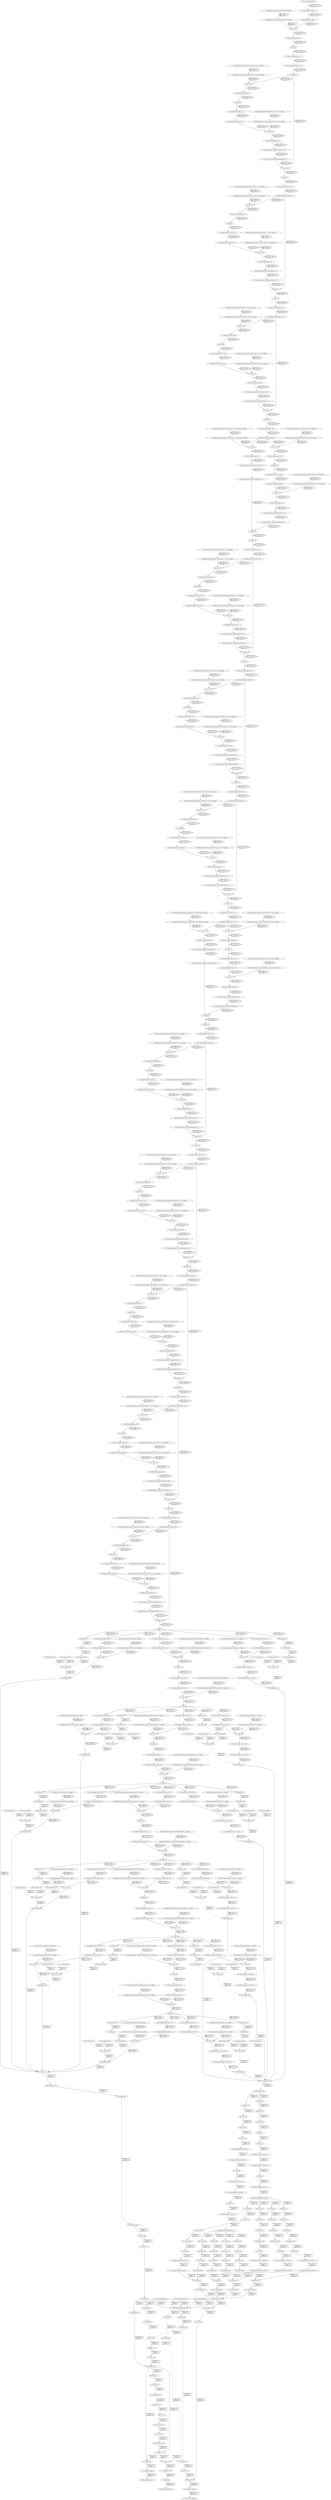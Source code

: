 strict digraph  {
"0 QuantizeLinear_image_1" [id=0, type=QuantizeLinear];
"1 DequantizeLinear_image_1" [id=1, type=DequantizeLinear];
"2 QuantizeLinear_backbone.model.layer1.0.weight_1" [id=2, type=QuantizeLinear];
"3 DequantizeLinear_backbone.model.layer1.0.weight_1" [id=3, type=DequantizeLinear];
"4 Conv_219" [id=4, type=Conv];
"5 BatchNormalization_220" [id=5, type=BatchNormalization];
"6 Relu_221" [id=6, type=Relu];
"7 QuantizeLinear_Relu_221_1" [id=7, type=QuantizeLinear];
"8 DequantizeLinear_Relu_221_1" [id=8, type=DequantizeLinear];
"9 MaxPool_222" [id=9, type=MaxPool];
"10 QuantizeLinear_backbone.model.layer1.4.0.conv1.weight_1" [id=10, type=QuantizeLinear];
"11 DequantizeLinear_backbone.model.layer1.4.0.conv1.weight_1" [id=11, type=DequantizeLinear];
"12 Conv_223" [id=12, type=Conv];
"13 BatchNormalization_224" [id=13, type=BatchNormalization];
"14 Relu_225" [id=14, type=Relu];
"15 QuantizeLinear_Relu_225_1" [id=15, type=QuantizeLinear];
"16 DequantizeLinear_Relu_225_1" [id=16, type=DequantizeLinear];
"17 QuantizeLinear_backbone.model.layer1.4.0.conv2.weight_1" [id=17, type=QuantizeLinear];
"18 DequantizeLinear_backbone.model.layer1.4.0.conv2.weight_1" [id=18, type=DequantizeLinear];
"19 Conv_226" [id=19, type=Conv];
"20 BatchNormalization_227" [id=20, type=BatchNormalization];
"21 QuantizeLinear_BatchNormalization_227_1" [id=21, type=QuantizeLinear];
"22 DequantizeLinear_BatchNormalization_227_1" [id=22, type=DequantizeLinear];
"23 Add_228" [id=23, type=Add];
"24 Relu_229" [id=24, type=Relu];
"25 QuantizeLinear_Relu_229_1" [id=25, type=QuantizeLinear];
"26 DequantizeLinear_Relu_229_1" [id=26, type=DequantizeLinear];
"27 QuantizeLinear_backbone.model.layer1.4.1.conv1.weight_1" [id=27, type=QuantizeLinear];
"28 DequantizeLinear_backbone.model.layer1.4.1.conv1.weight_1" [id=28, type=DequantizeLinear];
"29 Conv_230" [id=29, type=Conv];
"30 BatchNormalization_231" [id=30, type=BatchNormalization];
"31 Relu_232" [id=31, type=Relu];
"32 QuantizeLinear_Relu_232_1" [id=32, type=QuantizeLinear];
"33 DequantizeLinear_Relu_232_1" [id=33, type=DequantizeLinear];
"34 QuantizeLinear_backbone.model.layer1.4.1.conv2.weight_1" [id=34, type=QuantizeLinear];
"35 DequantizeLinear_backbone.model.layer1.4.1.conv2.weight_1" [id=35, type=DequantizeLinear];
"36 Conv_233" [id=36, type=Conv];
"37 BatchNormalization_234" [id=37, type=BatchNormalization];
"38 QuantizeLinear_BatchNormalization_234_1" [id=38, type=QuantizeLinear];
"39 DequantizeLinear_BatchNormalization_234_1" [id=39, type=DequantizeLinear];
"40 Add_235" [id=40, type=Add];
"41 Relu_236" [id=41, type=Relu];
"42 QuantizeLinear_Relu_236_1" [id=42, type=QuantizeLinear];
"43 DequantizeLinear_Relu_236_1" [id=43, type=DequantizeLinear];
"44 QuantizeLinear_backbone.model.layer1.4.2.conv1.weight_1" [id=44, type=QuantizeLinear];
"45 DequantizeLinear_backbone.model.layer1.4.2.conv1.weight_1" [id=45, type=DequantizeLinear];
"46 Conv_237" [id=46, type=Conv];
"47 BatchNormalization_238" [id=47, type=BatchNormalization];
"48 Relu_239" [id=48, type=Relu];
"49 QuantizeLinear_Relu_239_1" [id=49, type=QuantizeLinear];
"50 DequantizeLinear_Relu_239_1" [id=50, type=DequantizeLinear];
"51 QuantizeLinear_backbone.model.layer1.4.2.conv2.weight_1" [id=51, type=QuantizeLinear];
"52 DequantizeLinear_backbone.model.layer1.4.2.conv2.weight_1" [id=52, type=DequantizeLinear];
"53 Conv_240" [id=53, type=Conv];
"54 BatchNormalization_241" [id=54, type=BatchNormalization];
"55 QuantizeLinear_BatchNormalization_241_1" [id=55, type=QuantizeLinear];
"56 DequantizeLinear_BatchNormalization_241_1" [id=56, type=DequantizeLinear];
"57 Add_242" [id=57, type=Add];
"58 Relu_243" [id=58, type=Relu];
"59 QuantizeLinear_Relu_243_1" [id=59, type=QuantizeLinear];
"60 DequantizeLinear_Relu_243_1" [id=60, type=DequantizeLinear];
"61 QuantizeLinear_backbone.model.layer1.5.0.conv1.weight_1" [id=61, type=QuantizeLinear];
"62 DequantizeLinear_backbone.model.layer1.5.0.conv1.weight_1" [id=62, type=DequantizeLinear];
"63 Conv_244" [id=63, type=Conv];
"64 BatchNormalization_245" [id=64, type=BatchNormalization];
"65 Relu_246" [id=65, type=Relu];
"66 QuantizeLinear_Relu_246_1" [id=66, type=QuantizeLinear];
"67 DequantizeLinear_Relu_246_1" [id=67, type=DequantizeLinear];
"68 QuantizeLinear_backbone.model.layer1.5.0.conv2.weight_1" [id=68, type=QuantizeLinear];
"69 DequantizeLinear_backbone.model.layer1.5.0.conv2.weight_1" [id=69, type=DequantizeLinear];
"70 Conv_247" [id=70, type=Conv];
"71 BatchNormalization_248" [id=71, type=BatchNormalization];
"72 QuantizeLinear_backbone.model.layer1.5.0.downsample.0.weight_1" [id=72, type=QuantizeLinear];
"73 DequantizeLinear_backbone.model.layer1.5.0.downsample.0.weight_1" [id=73, type=DequantizeLinear];
"74 Conv_249" [id=74, type=Conv];
"75 BatchNormalization_250" [id=75, type=BatchNormalization];
"76 QuantizeLinear_BatchNormalization_248_1" [id=76, type=QuantizeLinear];
"77 DequantizeLinear_BatchNormalization_248_1" [id=77, type=DequantizeLinear];
"78 QuantizeLinear_BatchNormalization_250_1" [id=78, type=QuantizeLinear];
"79 DequantizeLinear_BatchNormalization_250_1" [id=79, type=DequantizeLinear];
"80 Add_251" [id=80, type=Add];
"81 Relu_252" [id=81, type=Relu];
"82 QuantizeLinear_Relu_252_1" [id=82, type=QuantizeLinear];
"83 DequantizeLinear_Relu_252_1" [id=83, type=DequantizeLinear];
"84 QuantizeLinear_backbone.model.layer1.5.1.conv1.weight_1" [id=84, type=QuantizeLinear];
"85 DequantizeLinear_backbone.model.layer1.5.1.conv1.weight_1" [id=85, type=DequantizeLinear];
"86 Conv_253" [id=86, type=Conv];
"87 BatchNormalization_254" [id=87, type=BatchNormalization];
"88 Relu_255" [id=88, type=Relu];
"89 QuantizeLinear_Relu_255_1" [id=89, type=QuantizeLinear];
"90 DequantizeLinear_Relu_255_1" [id=90, type=DequantizeLinear];
"91 QuantizeLinear_backbone.model.layer1.5.1.conv2.weight_1" [id=91, type=QuantizeLinear];
"92 DequantizeLinear_backbone.model.layer1.5.1.conv2.weight_1" [id=92, type=DequantizeLinear];
"93 Conv_256" [id=93, type=Conv];
"94 BatchNormalization_257" [id=94, type=BatchNormalization];
"95 QuantizeLinear_BatchNormalization_257_1" [id=95, type=QuantizeLinear];
"96 DequantizeLinear_BatchNormalization_257_1" [id=96, type=DequantizeLinear];
"97 Add_258" [id=97, type=Add];
"98 Relu_259" [id=98, type=Relu];
"99 QuantizeLinear_Relu_259_1" [id=99, type=QuantizeLinear];
"100 DequantizeLinear_Relu_259_1" [id=100, type=DequantizeLinear];
"101 QuantizeLinear_backbone.model.layer1.5.2.conv1.weight_1" [id=101, type=QuantizeLinear];
"102 DequantizeLinear_backbone.model.layer1.5.2.conv1.weight_1" [id=102, type=DequantizeLinear];
"103 Conv_260" [id=103, type=Conv];
"104 BatchNormalization_261" [id=104, type=BatchNormalization];
"105 Relu_262" [id=105, type=Relu];
"106 QuantizeLinear_Relu_262_1" [id=106, type=QuantizeLinear];
"107 DequantizeLinear_Relu_262_1" [id=107, type=DequantizeLinear];
"108 QuantizeLinear_backbone.model.layer1.5.2.conv2.weight_1" [id=108, type=QuantizeLinear];
"109 DequantizeLinear_backbone.model.layer1.5.2.conv2.weight_1" [id=109, type=DequantizeLinear];
"110 Conv_263" [id=110, type=Conv];
"111 BatchNormalization_264" [id=111, type=BatchNormalization];
"112 QuantizeLinear_BatchNormalization_264_1" [id=112, type=QuantizeLinear];
"113 DequantizeLinear_BatchNormalization_264_1" [id=113, type=DequantizeLinear];
"114 Add_265" [id=114, type=Add];
"115 Relu_266" [id=115, type=Relu];
"116 QuantizeLinear_Relu_266_1" [id=116, type=QuantizeLinear];
"117 DequantizeLinear_Relu_266_1" [id=117, type=DequantizeLinear];
"118 QuantizeLinear_backbone.model.layer1.5.3.conv1.weight_1" [id=118, type=QuantizeLinear];
"119 DequantizeLinear_backbone.model.layer1.5.3.conv1.weight_1" [id=119, type=DequantizeLinear];
"120 Conv_267" [id=120, type=Conv];
"121 BatchNormalization_268" [id=121, type=BatchNormalization];
"122 Relu_269" [id=122, type=Relu];
"123 QuantizeLinear_Relu_269_1" [id=123, type=QuantizeLinear];
"124 DequantizeLinear_Relu_269_1" [id=124, type=DequantizeLinear];
"125 QuantizeLinear_backbone.model.layer1.5.3.conv2.weight_1" [id=125, type=QuantizeLinear];
"126 DequantizeLinear_backbone.model.layer1.5.3.conv2.weight_1" [id=126, type=DequantizeLinear];
"127 Conv_270" [id=127, type=Conv];
"128 BatchNormalization_271" [id=128, type=BatchNormalization];
"129 QuantizeLinear_BatchNormalization_271_1" [id=129, type=QuantizeLinear];
"130 DequantizeLinear_BatchNormalization_271_1" [id=130, type=DequantizeLinear];
"131 Add_272" [id=131, type=Add];
"132 Relu_273" [id=132, type=Relu];
"133 QuantizeLinear_Relu_273_1" [id=133, type=QuantizeLinear];
"134 DequantizeLinear_Relu_273_1" [id=134, type=DequantizeLinear];
"135 QuantizeLinear_backbone.model.layer2.0.0.conv1.weight_1" [id=135, type=QuantizeLinear];
"136 DequantizeLinear_backbone.model.layer2.0.0.conv1.weight_1" [id=136, type=DequantizeLinear];
"137 Conv_274" [id=137, type=Conv];
"138 BatchNormalization_275" [id=138, type=BatchNormalization];
"139 Relu_276" [id=139, type=Relu];
"140 QuantizeLinear_Relu_276_1" [id=140, type=QuantizeLinear];
"141 DequantizeLinear_Relu_276_1" [id=141, type=DequantizeLinear];
"142 QuantizeLinear_backbone.model.layer2.0.0.conv2.weight_1" [id=142, type=QuantizeLinear];
"143 DequantizeLinear_backbone.model.layer2.0.0.conv2.weight_1" [id=143, type=DequantizeLinear];
"144 Conv_277" [id=144, type=Conv];
"145 BatchNormalization_278" [id=145, type=BatchNormalization];
"146 QuantizeLinear_backbone.model.layer2.0.0.downsample.0.weight_1" [id=146, type=QuantizeLinear];
"147 DequantizeLinear_backbone.model.layer2.0.0.downsample.0.weight_1" [id=147, type=DequantizeLinear];
"148 Conv_279" [id=148, type=Conv];
"149 BatchNormalization_280" [id=149, type=BatchNormalization];
"150 QuantizeLinear_BatchNormalization_278_1" [id=150, type=QuantizeLinear];
"151 DequantizeLinear_BatchNormalization_278_1" [id=151, type=DequantizeLinear];
"152 QuantizeLinear_BatchNormalization_280_1" [id=152, type=QuantizeLinear];
"153 DequantizeLinear_BatchNormalization_280_1" [id=153, type=DequantizeLinear];
"154 Add_281" [id=154, type=Add];
"155 Relu_282" [id=155, type=Relu];
"156 QuantizeLinear_Relu_282_1" [id=156, type=QuantizeLinear];
"157 DequantizeLinear_Relu_282_1" [id=157, type=DequantizeLinear];
"158 QuantizeLinear_backbone.model.layer2.0.1.conv1.weight_1" [id=158, type=QuantizeLinear];
"159 DequantizeLinear_backbone.model.layer2.0.1.conv1.weight_1" [id=159, type=DequantizeLinear];
"160 Conv_283" [id=160, type=Conv];
"161 BatchNormalization_284" [id=161, type=BatchNormalization];
"162 Relu_285" [id=162, type=Relu];
"163 QuantizeLinear_Relu_285_1" [id=163, type=QuantizeLinear];
"164 DequantizeLinear_Relu_285_1" [id=164, type=DequantizeLinear];
"165 QuantizeLinear_backbone.model.layer2.0.1.conv2.weight_1" [id=165, type=QuantizeLinear];
"166 DequantizeLinear_backbone.model.layer2.0.1.conv2.weight_1" [id=166, type=DequantizeLinear];
"167 Conv_286" [id=167, type=Conv];
"168 BatchNormalization_287" [id=168, type=BatchNormalization];
"169 QuantizeLinear_BatchNormalization_287_1" [id=169, type=QuantizeLinear];
"170 DequantizeLinear_BatchNormalization_287_1" [id=170, type=DequantizeLinear];
"171 Add_288" [id=171, type=Add];
"172 Relu_289" [id=172, type=Relu];
"173 QuantizeLinear_Relu_289_1" [id=173, type=QuantizeLinear];
"174 DequantizeLinear_Relu_289_1" [id=174, type=DequantizeLinear];
"175 QuantizeLinear_backbone.model.layer2.0.2.conv1.weight_1" [id=175, type=QuantizeLinear];
"176 DequantizeLinear_backbone.model.layer2.0.2.conv1.weight_1" [id=176, type=DequantizeLinear];
"177 Conv_290" [id=177, type=Conv];
"178 BatchNormalization_291" [id=178, type=BatchNormalization];
"179 Relu_292" [id=179, type=Relu];
"180 QuantizeLinear_Relu_292_1" [id=180, type=QuantizeLinear];
"181 DequantizeLinear_Relu_292_1" [id=181, type=DequantizeLinear];
"182 QuantizeLinear_backbone.model.layer2.0.2.conv2.weight_1" [id=182, type=QuantizeLinear];
"183 DequantizeLinear_backbone.model.layer2.0.2.conv2.weight_1" [id=183, type=DequantizeLinear];
"184 Conv_293" [id=184, type=Conv];
"185 BatchNormalization_294" [id=185, type=BatchNormalization];
"186 QuantizeLinear_BatchNormalization_294_1" [id=186, type=QuantizeLinear];
"187 DequantizeLinear_BatchNormalization_294_1" [id=187, type=DequantizeLinear];
"188 Add_295" [id=188, type=Add];
"189 Relu_296" [id=189, type=Relu];
"190 QuantizeLinear_Relu_296_1" [id=190, type=QuantizeLinear];
"191 DequantizeLinear_Relu_296_1" [id=191, type=DequantizeLinear];
"192 QuantizeLinear_backbone.model.layer2.0.3.conv1.weight_1" [id=192, type=QuantizeLinear];
"193 DequantizeLinear_backbone.model.layer2.0.3.conv1.weight_1" [id=193, type=DequantizeLinear];
"194 Conv_297" [id=194, type=Conv];
"195 BatchNormalization_298" [id=195, type=BatchNormalization];
"196 Relu_299" [id=196, type=Relu];
"197 QuantizeLinear_Relu_299_1" [id=197, type=QuantizeLinear];
"198 DequantizeLinear_Relu_299_1" [id=198, type=DequantizeLinear];
"199 QuantizeLinear_backbone.model.layer2.0.3.conv2.weight_1" [id=199, type=QuantizeLinear];
"200 DequantizeLinear_backbone.model.layer2.0.3.conv2.weight_1" [id=200, type=DequantizeLinear];
"201 Conv_300" [id=201, type=Conv];
"202 BatchNormalization_301" [id=202, type=BatchNormalization];
"203 QuantizeLinear_BatchNormalization_301_1" [id=203, type=QuantizeLinear];
"204 DequantizeLinear_BatchNormalization_301_1" [id=204, type=DequantizeLinear];
"205 Add_302" [id=205, type=Add];
"206 Relu_303" [id=206, type=Relu];
"207 QuantizeLinear_Relu_303_1" [id=207, type=QuantizeLinear];
"208 DequantizeLinear_Relu_303_1" [id=208, type=DequantizeLinear];
"209 QuantizeLinear_backbone.model.layer2.0.4.conv1.weight_1" [id=209, type=QuantizeLinear];
"210 DequantizeLinear_backbone.model.layer2.0.4.conv1.weight_1" [id=210, type=DequantizeLinear];
"211 Conv_304" [id=211, type=Conv];
"212 BatchNormalization_305" [id=212, type=BatchNormalization];
"213 Relu_306" [id=213, type=Relu];
"214 QuantizeLinear_Relu_306_1" [id=214, type=QuantizeLinear];
"215 DequantizeLinear_Relu_306_1" [id=215, type=DequantizeLinear];
"216 QuantizeLinear_backbone.model.layer2.0.4.conv2.weight_1" [id=216, type=QuantizeLinear];
"217 DequantizeLinear_backbone.model.layer2.0.4.conv2.weight_1" [id=217, type=DequantizeLinear];
"218 Conv_307" [id=218, type=Conv];
"219 BatchNormalization_308" [id=219, type=BatchNormalization];
"220 QuantizeLinear_BatchNormalization_308_1" [id=220, type=QuantizeLinear];
"221 DequantizeLinear_BatchNormalization_308_1" [id=221, type=DequantizeLinear];
"222 Add_309" [id=222, type=Add];
"223 Relu_310" [id=223, type=Relu];
"224 QuantizeLinear_Relu_310_1" [id=224, type=QuantizeLinear];
"225 DequantizeLinear_Relu_310_1" [id=225, type=DequantizeLinear];
"226 QuantizeLinear_backbone.model.layer2.0.5.conv1.weight_1" [id=226, type=QuantizeLinear];
"227 DequantizeLinear_backbone.model.layer2.0.5.conv1.weight_1" [id=227, type=DequantizeLinear];
"228 Conv_311" [id=228, type=Conv];
"229 BatchNormalization_312" [id=229, type=BatchNormalization];
"230 Relu_313" [id=230, type=Relu];
"231 QuantizeLinear_Relu_313_1" [id=231, type=QuantizeLinear];
"232 DequantizeLinear_Relu_313_1" [id=232, type=DequantizeLinear];
"233 QuantizeLinear_backbone.model.layer2.0.5.conv2.weight_1" [id=233, type=QuantizeLinear];
"234 DequantizeLinear_backbone.model.layer2.0.5.conv2.weight_1" [id=234, type=DequantizeLinear];
"235 Conv_314" [id=235, type=Conv];
"236 BatchNormalization_315" [id=236, type=BatchNormalization];
"237 QuantizeLinear_BatchNormalization_315_1" [id=237, type=QuantizeLinear];
"238 DequantizeLinear_BatchNormalization_315_1" [id=238, type=DequantizeLinear];
"239 Add_316" [id=239, type=Add];
"240 Relu_317" [id=240, type=Relu];
"241 QuantizeLinear_Relu_317_3" [id=241, type=QuantizeLinear];
"242 DequantizeLinear_Relu_317_3" [id=242, type=DequantizeLinear];
"243 QuantizeLinear_Relu_317_2" [id=243, type=QuantizeLinear];
"244 DequantizeLinear_Relu_317_2" [id=244, type=DequantizeLinear];
"245 QuantizeLinear_Relu_317_1" [id=245, type=QuantizeLinear];
"246 DequantizeLinear_Relu_317_1" [id=246, type=DequantizeLinear];
"247 QuantizeLinear_backbone.additional_blocks.0.0.weight_1" [id=247, type=QuantizeLinear];
"248 DequantizeLinear_backbone.additional_blocks.0.0.weight_1" [id=248, type=DequantizeLinear];
"249 Conv_318" [id=249, type=Conv];
"250 Relu_319" [id=250, type=Relu];
"251 QuantizeLinear_Relu_319_1" [id=251, type=QuantizeLinear];
"252 DequantizeLinear_Relu_319_1" [id=252, type=DequantizeLinear];
"253 QuantizeLinear_backbone.additional_blocks.0.2.weight_1" [id=253, type=QuantizeLinear];
"254 DequantizeLinear_backbone.additional_blocks.0.2.weight_1" [id=254, type=DequantizeLinear];
"255 Conv_320" [id=255, type=Conv];
"256 Relu_321" [id=256, type=Relu];
"257 QuantizeLinear_Relu_321_3" [id=257, type=QuantizeLinear];
"258 DequantizeLinear_Relu_321_3" [id=258, type=DequantizeLinear];
"259 QuantizeLinear_Relu_321_2" [id=259, type=QuantizeLinear];
"260 DequantizeLinear_Relu_321_2" [id=260, type=DequantizeLinear];
"261 QuantizeLinear_Relu_321_1" [id=261, type=QuantizeLinear];
"262 DequantizeLinear_Relu_321_1" [id=262, type=DequantizeLinear];
"263 QuantizeLinear_backbone.additional_blocks.1.0.weight_1" [id=263, type=QuantizeLinear];
"264 DequantizeLinear_backbone.additional_blocks.1.0.weight_1" [id=264, type=DequantizeLinear];
"265 Conv_322" [id=265, type=Conv];
"266 Relu_323" [id=266, type=Relu];
"267 QuantizeLinear_Relu_323_1" [id=267, type=QuantizeLinear];
"268 DequantizeLinear_Relu_323_1" [id=268, type=DequantizeLinear];
"269 QuantizeLinear_backbone.additional_blocks.1.2.weight_1" [id=269, type=QuantizeLinear];
"270 DequantizeLinear_backbone.additional_blocks.1.2.weight_1" [id=270, type=DequantizeLinear];
"271 Conv_324" [id=271, type=Conv];
"272 Relu_325" [id=272, type=Relu];
"273 QuantizeLinear_Relu_325_3" [id=273, type=QuantizeLinear];
"274 DequantizeLinear_Relu_325_3" [id=274, type=DequantizeLinear];
"275 QuantizeLinear_Relu_325_2" [id=275, type=QuantizeLinear];
"276 DequantizeLinear_Relu_325_2" [id=276, type=DequantizeLinear];
"277 QuantizeLinear_Relu_325_1" [id=277, type=QuantizeLinear];
"278 DequantizeLinear_Relu_325_1" [id=278, type=DequantizeLinear];
"279 QuantizeLinear_backbone.additional_blocks.2.0.weight_1" [id=279, type=QuantizeLinear];
"280 DequantizeLinear_backbone.additional_blocks.2.0.weight_1" [id=280, type=DequantizeLinear];
"281 Conv_326" [id=281, type=Conv];
"282 Relu_327" [id=282, type=Relu];
"283 QuantizeLinear_Relu_327_1" [id=283, type=QuantizeLinear];
"284 DequantizeLinear_Relu_327_1" [id=284, type=DequantizeLinear];
"285 QuantizeLinear_backbone.additional_blocks.2.2.weight_1" [id=285, type=QuantizeLinear];
"286 DequantizeLinear_backbone.additional_blocks.2.2.weight_1" [id=286, type=DequantizeLinear];
"287 Conv_328" [id=287, type=Conv];
"288 Relu_329" [id=288, type=Relu];
"289 QuantizeLinear_Relu_329_3" [id=289, type=QuantizeLinear];
"290 DequantizeLinear_Relu_329_3" [id=290, type=DequantizeLinear];
"291 QuantizeLinear_Relu_329_2" [id=291, type=QuantizeLinear];
"292 DequantizeLinear_Relu_329_2" [id=292, type=DequantizeLinear];
"293 QuantizeLinear_Relu_329_1" [id=293, type=QuantizeLinear];
"294 DequantizeLinear_Relu_329_1" [id=294, type=DequantizeLinear];
"295 QuantizeLinear_backbone.additional_blocks.3.0.weight_1" [id=295, type=QuantizeLinear];
"296 DequantizeLinear_backbone.additional_blocks.3.0.weight_1" [id=296, type=DequantizeLinear];
"297 Conv_330" [id=297, type=Conv];
"298 Relu_331" [id=298, type=Relu];
"299 QuantizeLinear_Relu_331_1" [id=299, type=QuantizeLinear];
"300 DequantizeLinear_Relu_331_1" [id=300, type=DequantizeLinear];
"301 QuantizeLinear_backbone.additional_blocks.3.2.weight_1" [id=301, type=QuantizeLinear];
"302 DequantizeLinear_backbone.additional_blocks.3.2.weight_1" [id=302, type=DequantizeLinear];
"303 Conv_332" [id=303, type=Conv];
"304 Relu_333" [id=304, type=Relu];
"305 QuantizeLinear_Relu_333_3" [id=305, type=QuantizeLinear];
"306 DequantizeLinear_Relu_333_3" [id=306, type=DequantizeLinear];
"307 QuantizeLinear_Relu_333_2" [id=307, type=QuantizeLinear];
"308 DequantizeLinear_Relu_333_2" [id=308, type=DequantizeLinear];
"309 QuantizeLinear_Relu_333_1" [id=309, type=QuantizeLinear];
"310 DequantizeLinear_Relu_333_1" [id=310, type=DequantizeLinear];
"311 QuantizeLinear_backbone.additional_blocks.4.0.weight_1" [id=311, type=QuantizeLinear];
"312 DequantizeLinear_backbone.additional_blocks.4.0.weight_1" [id=312, type=DequantizeLinear];
"313 Conv_334" [id=313, type=Conv];
"314 Relu_335" [id=314, type=Relu];
"315 QuantizeLinear_Relu_335_1" [id=315, type=QuantizeLinear];
"316 DequantizeLinear_Relu_335_1" [id=316, type=DequantizeLinear];
"317 QuantizeLinear_backbone.additional_blocks.4.2.weight_1" [id=317, type=QuantizeLinear];
"318 DequantizeLinear_backbone.additional_blocks.4.2.weight_1" [id=318, type=DequantizeLinear];
"319 Conv_336" [id=319, type=Conv];
"320 Relu_337" [id=320, type=Relu];
"321 QuantizeLinear_backbone.loc.0.weight_1" [id=321, type=QuantizeLinear];
"322 DequantizeLinear_backbone.loc.0.weight_1" [id=322, type=DequantizeLinear];
"323 Conv_338" [id=323, type=Conv];
"324 Shape_340" [id=324, type=Shape];
"325 Gather_341" [id=325, type=Gather];
"326 Unsqueeze_344" [id=326, type=Unsqueeze];
"327 Unsqueeze_345" [id=327, type=Unsqueeze];
"328 Unsqueeze_346" [id=328, type=Unsqueeze];
"329 Concat_347" [id=329, type=Concat];
"330 QuantizeLinear_Conv_338_1" [id=330, type=QuantizeLinear];
"331 DequantizeLinear_Conv_338_1" [id=331, type=DequantizeLinear];
"332 Reshape_348" [id=332, type=Reshape];
"333 QuantizeLinear_backbone.conf.0.weight_1" [id=333, type=QuantizeLinear];
"334 DequantizeLinear_backbone.conf.0.weight_1" [id=334, type=DequantizeLinear];
"335 Conv_349" [id=335, type=Conv];
"336 Shape_351" [id=336, type=Shape];
"337 Gather_352" [id=337, type=Gather];
"338 Unsqueeze_355" [id=338, type=Unsqueeze];
"339 Unsqueeze_356" [id=339, type=Unsqueeze];
"340 Unsqueeze_357" [id=340, type=Unsqueeze];
"341 Concat_358" [id=341, type=Concat];
"342 Reshape_359" [id=342, type=Reshape];
"343 QuantizeLinear_backbone.loc.1.weight_1" [id=343, type=QuantizeLinear];
"344 DequantizeLinear_backbone.loc.1.weight_1" [id=344, type=DequantizeLinear];
"345 Conv_360" [id=345, type=Conv];
"346 Shape_362" [id=346, type=Shape];
"347 Gather_363" [id=347, type=Gather];
"348 Unsqueeze_366" [id=348, type=Unsqueeze];
"349 Unsqueeze_367" [id=349, type=Unsqueeze];
"350 Unsqueeze_368" [id=350, type=Unsqueeze];
"351 Concat_369" [id=351, type=Concat];
"352 QuantizeLinear_Conv_360_1" [id=352, type=QuantizeLinear];
"353 DequantizeLinear_Conv_360_1" [id=353, type=DequantizeLinear];
"354 Reshape_370" [id=354, type=Reshape];
"355 QuantizeLinear_backbone.conf.1.weight_1" [id=355, type=QuantizeLinear];
"356 DequantizeLinear_backbone.conf.1.weight_1" [id=356, type=DequantizeLinear];
"357 Conv_371" [id=357, type=Conv];
"358 Shape_373" [id=358, type=Shape];
"359 Gather_374" [id=359, type=Gather];
"360 Unsqueeze_377" [id=360, type=Unsqueeze];
"361 Unsqueeze_378" [id=361, type=Unsqueeze];
"362 Unsqueeze_379" [id=362, type=Unsqueeze];
"363 Concat_380" [id=363, type=Concat];
"364 Reshape_381" [id=364, type=Reshape];
"365 QuantizeLinear_backbone.loc.2.weight_1" [id=365, type=QuantizeLinear];
"366 DequantizeLinear_backbone.loc.2.weight_1" [id=366, type=DequantizeLinear];
"367 Conv_382" [id=367, type=Conv];
"368 Shape_384" [id=368, type=Shape];
"369 Gather_385" [id=369, type=Gather];
"370 Unsqueeze_388" [id=370, type=Unsqueeze];
"371 Unsqueeze_389" [id=371, type=Unsqueeze];
"372 Unsqueeze_390" [id=372, type=Unsqueeze];
"373 Concat_391" [id=373, type=Concat];
"374 QuantizeLinear_Conv_382_1" [id=374, type=QuantizeLinear];
"375 DequantizeLinear_Conv_382_1" [id=375, type=DequantizeLinear];
"376 Reshape_392" [id=376, type=Reshape];
"377 QuantizeLinear_backbone.conf.2.weight_1" [id=377, type=QuantizeLinear];
"378 DequantizeLinear_backbone.conf.2.weight_1" [id=378, type=DequantizeLinear];
"379 Conv_393" [id=379, type=Conv];
"380 Shape_395" [id=380, type=Shape];
"381 Gather_396" [id=381, type=Gather];
"382 Unsqueeze_399" [id=382, type=Unsqueeze];
"383 Unsqueeze_400" [id=383, type=Unsqueeze];
"384 Unsqueeze_401" [id=384, type=Unsqueeze];
"385 Concat_402" [id=385, type=Concat];
"386 Reshape_403" [id=386, type=Reshape];
"387 QuantizeLinear_backbone.loc.3.weight_1" [id=387, type=QuantizeLinear];
"388 DequantizeLinear_backbone.loc.3.weight_1" [id=388, type=DequantizeLinear];
"389 Conv_404" [id=389, type=Conv];
"390 Shape_406" [id=390, type=Shape];
"391 Gather_407" [id=391, type=Gather];
"392 Unsqueeze_410" [id=392, type=Unsqueeze];
"393 Unsqueeze_411" [id=393, type=Unsqueeze];
"394 Unsqueeze_412" [id=394, type=Unsqueeze];
"395 Concat_413" [id=395, type=Concat];
"396 QuantizeLinear_Conv_404_1" [id=396, type=QuantizeLinear];
"397 DequantizeLinear_Conv_404_1" [id=397, type=DequantizeLinear];
"398 Reshape_414" [id=398, type=Reshape];
"399 QuantizeLinear_backbone.conf.3.weight_1" [id=399, type=QuantizeLinear];
"400 DequantizeLinear_backbone.conf.3.weight_1" [id=400, type=DequantizeLinear];
"401 Conv_415" [id=401, type=Conv];
"402 Shape_417" [id=402, type=Shape];
"403 Gather_418" [id=403, type=Gather];
"404 Unsqueeze_421" [id=404, type=Unsqueeze];
"405 Unsqueeze_422" [id=405, type=Unsqueeze];
"406 Unsqueeze_423" [id=406, type=Unsqueeze];
"407 Concat_424" [id=407, type=Concat];
"408 Reshape_425" [id=408, type=Reshape];
"409 QuantizeLinear_backbone.loc.4.weight_1" [id=409, type=QuantizeLinear];
"410 DequantizeLinear_backbone.loc.4.weight_1" [id=410, type=DequantizeLinear];
"411 Conv_426" [id=411, type=Conv];
"412 Shape_428" [id=412, type=Shape];
"413 Gather_429" [id=413, type=Gather];
"414 Unsqueeze_432" [id=414, type=Unsqueeze];
"415 Unsqueeze_433" [id=415, type=Unsqueeze];
"416 Unsqueeze_434" [id=416, type=Unsqueeze];
"417 Concat_435" [id=417, type=Concat];
"418 QuantizeLinear_Conv_426_1" [id=418, type=QuantizeLinear];
"419 DequantizeLinear_Conv_426_1" [id=419, type=DequantizeLinear];
"420 Reshape_436" [id=420, type=Reshape];
"421 QuantizeLinear_backbone.conf.4.weight_1" [id=421, type=QuantizeLinear];
"422 DequantizeLinear_backbone.conf.4.weight_1" [id=422, type=DequantizeLinear];
"423 Conv_437" [id=423, type=Conv];
"424 Shape_439" [id=424, type=Shape];
"425 Gather_440" [id=425, type=Gather];
"426 Unsqueeze_443" [id=426, type=Unsqueeze];
"427 Unsqueeze_444" [id=427, type=Unsqueeze];
"428 Unsqueeze_445" [id=428, type=Unsqueeze];
"429 Concat_446" [id=429, type=Concat];
"430 Reshape_447" [id=430, type=Reshape];
"431 QuantizeLinear_Relu_337_2" [id=431, type=QuantizeLinear];
"432 DequantizeLinear_Relu_337_2" [id=432, type=DequantizeLinear];
"433 QuantizeLinear_Relu_337_1" [id=433, type=QuantizeLinear];
"434 DequantizeLinear_Relu_337_1" [id=434, type=DequantizeLinear];
"435 QuantizeLinear_backbone.loc.5.weight_1" [id=435, type=QuantizeLinear];
"436 DequantizeLinear_backbone.loc.5.weight_1" [id=436, type=DequantizeLinear];
"437 Conv_448" [id=437, type=Conv];
"438 Shape_450" [id=438, type=Shape];
"439 Gather_451" [id=439, type=Gather];
"440 Unsqueeze_454" [id=440, type=Unsqueeze];
"441 Unsqueeze_455" [id=441, type=Unsqueeze];
"442 Unsqueeze_456" [id=442, type=Unsqueeze];
"443 Concat_457" [id=443, type=Concat];
"444 QuantizeLinear_Conv_448_1" [id=444, type=QuantizeLinear];
"445 DequantizeLinear_Conv_448_1" [id=445, type=DequantizeLinear];
"446 Reshape_458" [id=446, type=Reshape];
"447 QuantizeLinear_backbone.conf.5.weight_1" [id=447, type=QuantizeLinear];
"448 DequantizeLinear_backbone.conf.5.weight_1" [id=448, type=DequantizeLinear];
"449 Conv_459" [id=449, type=Conv];
"450 Shape_461" [id=450, type=Shape];
"451 Gather_462" [id=451, type=Gather];
"452 Unsqueeze_465" [id=452, type=Unsqueeze];
"453 Unsqueeze_466" [id=453, type=Unsqueeze];
"454 Unsqueeze_467" [id=454, type=Unsqueeze];
"455 Concat_468" [id=455, type=Concat];
"456 Reshape_469" [id=456, type=Reshape];
"457 Concat_470" [id=457, type=Concat];
"458 Concat_471" [id=458, type=Concat];
"459 Transpose_472" [id=459, type=Transpose];
"460 Transpose_473" [id=460, type=Transpose];
"461 Slice_478" [id=461, type=Slice];
"462 Slice_483" [id=462, type=Slice];
"463 Slice_488" [id=463, type=Slice];
"464 Mul_490" [id=464, type=Mul];
"465 Slice_495" [id=465, type=Slice];
"466 Slice_500" [id=466, type=Slice];
"467 Slice_505" [id=467, type=Slice];
"468 Mul_507" [id=468, type=Mul];
"469 QuantizeLinear_Mul_490_1" [id=469, type=QuantizeLinear];
"470 DequantizeLinear_Mul_490_1" [id=470, type=DequantizeLinear];
"471 Mul_509" [id=471, type=Mul];
"472 QuantizeLinear_Mul_509_1" [id=472, type=QuantizeLinear];
"473 DequantizeLinear_Mul_509_1" [id=473, type=DequantizeLinear];
"474 Add_511" [id=474, type=Add];
"475 Exp_512" [id=475, type=Exp];
"476 QuantizeLinear_Exp_512_1" [id=476, type=QuantizeLinear];
"477 DequantizeLinear_Exp_512_1" [id=477, type=DequantizeLinear];
"478 Mul_514" [id=478, type=Mul];
"479 QuantizeLinear_Add_511_1" [id=479, type=QuantizeLinear];
"480 DequantizeLinear_Add_511_1" [id=480, type=DequantizeLinear];
"481 Slice_519" [id=481, type=Slice];
"482 Slice_524" [id=482, type=Slice];
"483 Slice_529" [id=483, type=Slice];
"484 Squeeze_530" [id=484, type=Squeeze];
"485 QuantizeLinear_Mul_514_1" [id=485, type=QuantizeLinear];
"486 DequantizeLinear_Mul_514_1" [id=486, type=DequantizeLinear];
"487 Slice_535" [id=487, type=Slice];
"488 Slice_540" [id=488, type=Slice];
"489 Slice_545" [id=489, type=Slice];
"490 Squeeze_546" [id=490, type=Squeeze];
"491 Mul_548" [id=491, type=Mul];
"492 QuantizeLinear_Mul_548_1" [id=492, type=QuantizeLinear];
"493 DequantizeLinear_Mul_548_1" [id=493, type=DequantizeLinear];
"494 Sub_549" [id=494, type=Sub];
"495 Slice_554" [id=495, type=Slice];
"496 Slice_559" [id=496, type=Slice];
"497 Slice_564" [id=497, type=Slice];
"498 Squeeze_565" [id=498, type=Squeeze];
"499 Slice_570" [id=499, type=Slice];
"500 Slice_575" [id=500, type=Slice];
"501 Slice_580" [id=501, type=Slice];
"502 Squeeze_581" [id=502, type=Squeeze];
"503 Mul_583" [id=503, type=Mul];
"504 QuantizeLinear_Mul_583_1" [id=504, type=QuantizeLinear];
"505 DequantizeLinear_Mul_583_1" [id=505, type=DequantizeLinear];
"506 Sub_584" [id=506, type=Sub];
"507 Slice_589" [id=507, type=Slice];
"508 Slice_594" [id=508, type=Slice];
"509 Slice_599" [id=509, type=Slice];
"510 Squeeze_600" [id=510, type=Squeeze];
"511 Slice_605" [id=511, type=Slice];
"512 Slice_610" [id=512, type=Slice];
"513 Slice_615" [id=513, type=Slice];
"514 Squeeze_616" [id=514, type=Squeeze];
"515 Mul_618" [id=515, type=Mul];
"516 QuantizeLinear_Mul_618_1" [id=516, type=QuantizeLinear];
"517 DequantizeLinear_Mul_618_1" [id=517, type=DequantizeLinear];
"518 Add_619" [id=518, type=Add];
"519 Slice_624" [id=519, type=Slice];
"520 Slice_629" [id=520, type=Slice];
"521 Slice_634" [id=521, type=Slice];
"522 Squeeze_635" [id=522, type=Squeeze];
"523 Slice_640" [id=523, type=Slice];
"524 Slice_645" [id=524, type=Slice];
"525 Slice_650" [id=525, type=Slice];
"526 Squeeze_651" [id=526, type=Squeeze];
"527 Mul_653" [id=527, type=Mul];
"528 QuantizeLinear_Mul_653_1" [id=528, type=QuantizeLinear];
"529 DequantizeLinear_Mul_653_1" [id=529, type=DequantizeLinear];
"530 Add_654" [id=530, type=Add];
"531 Unsqueeze_655" [id=531, type=Unsqueeze];
"532 Unsqueeze_656" [id=532, type=Unsqueeze];
"533 Unsqueeze_657" [id=533, type=Unsqueeze];
"534 Unsqueeze_658" [id=534, type=Unsqueeze];
"535 Concat_659" [id=535, type=Concat];
"536 Softmax_660" [id=536, type=Softmax];
"537 Transpose_661" [id=537, type=Transpose];
"538 Slice_666" [id=538, type=Slice];
"539 Slice_671" [id=539, type=Slice];
"540 Slice_676" [id=540, type=Slice];
"541 ConstantOfShape_678" [id=541, type=ConstantOfShape];
"542 ConstantOfShape_680" [id=542, type=ConstantOfShape];
"543 ConstantOfShape_682" [id=543, type=ConstantOfShape];
"544 NonMaxSuppression_683" [id=544, type=NonMaxSuppression];
"545 Slice_688" [id=545, type=Slice];
"546 Gather_690" [id=546, type=Gather];
"547 Slice_695" [id=547, type=Slice];
"548 Gather_697" [id=548, type=Gather];
"549 Reshape_699" [id=549, type=Reshape];
"550 Shape_700" [id=550, type=Shape];
"551 Gather_702" [id=551, type=Gather];
"552 Mul_703" [id=552, type=Mul];
"553 Add_704" [id=553, type=Add];
"554 Cast_705" [id=554, type=Cast];
"555 Gather_706" [id=555, type=Gather];
"556 Shape_707" [id=556, type=Shape];
"557 Gather_709" [id=557, type=Gather];
"558 Unsqueeze_710" [id=558, type=Unsqueeze];
"559 Concat_712" [id=559, type=Concat];
"560 Cast_713" [id=560, type=Cast];
"561 ReduceMin_714" [id=561, type=ReduceMin];
"562 Cast_715" [id=562, type=Cast];
"563 Unsqueeze_716" [id=563, type=Unsqueeze];
"564 TopK_717" [id=564, type=TopK];
"565 Squeeze_719" [id=565, type=Squeeze];
"566 Gather_720" [id=566, type=Gather];
"567 Slice_725" [id=567, type=Slice];
"568 Cast_726" [id=568, type=Cast];
"569 Gather_727" [id=569, type=Gather];
"570 Unsqueeze_bboxes" [id=570, type=Unsqueeze];
"571 Gather_729" [id=571, type=Gather];
"572 Unsqueeze_730" [id=572, type=Unsqueeze];
"573 Add_labels" [id=573, type=Add];
"574 Gather_733" [id=574, type=Gather];
"575 Unsqueeze_scores" [id=575, type=Unsqueeze];
"576 nncf_model_input_0" [id=576, type=nncf_model_input];
"577 nncf_model_output_0" [id=577, type=nncf_model_output];
"578 nncf_model_output_1" [id=578, type=nncf_model_output];
"579 nncf_model_output_2" [id=579, type=nncf_model_output];
"0 QuantizeLinear_image_1" -> "1 DequantizeLinear_image_1"  [label="output_port_id = 0 \n shape = [1, 3, 1200, 1200] \n input_port_id = 0 \n ", style=dashed];
"1 DequantizeLinear_image_1" -> "4 Conv_219"  [label="output_port_id = 0 \n shape = [1, 3, 1200, 1200] \n input_port_id = 0 \n ", style=solid];
"2 QuantizeLinear_backbone.model.layer1.0.weight_1" -> "3 DequantizeLinear_backbone.model.layer1.0.weight_1"  [label="output_port_id = 0 \n shape = [64, 3, 7, 7] \n input_port_id = 0 \n ", style=dashed];
"3 DequantizeLinear_backbone.model.layer1.0.weight_1" -> "4 Conv_219"  [label="output_port_id = 0 \n shape = [64, 3, 7, 7] \n input_port_id = 1 \n ", style=solid];
"4 Conv_219" -> "5 BatchNormalization_220"  [label="output_port_id = 0 \n shape = [1, 64, 600, 600] \n input_port_id = 0 \n ", style=solid];
"5 BatchNormalization_220" -> "6 Relu_221"  [label="output_port_id = 0 \n shape = [1, 64, 600, 600] \n input_port_id = 0 \n ", style=solid];
"6 Relu_221" -> "7 QuantizeLinear_Relu_221_1"  [label="output_port_id = 0 \n shape = [1, 64, 600, 600] \n input_port_id = 0 \n ", style=solid];
"7 QuantizeLinear_Relu_221_1" -> "8 DequantizeLinear_Relu_221_1"  [label="output_port_id = 0 \n shape = [1, 64, 600, 600] \n input_port_id = 0 \n ", style=dashed];
"8 DequantizeLinear_Relu_221_1" -> "9 MaxPool_222"  [label="output_port_id = 0 \n shape = [1, 64, 600, 600] \n input_port_id = 0 \n ", style=solid];
"9 MaxPool_222" -> "12 Conv_223"  [label="output_port_id = 0 \n shape = [1, 64, 300, 300] \n input_port_id = 0 \n ", style=solid];
"9 MaxPool_222" -> "23 Add_228"  [label="output_port_id = 0 \n shape = [1, 64, 300, 300] \n input_port_id = 1 \n ", style=solid];
"10 QuantizeLinear_backbone.model.layer1.4.0.conv1.weight_1" -> "11 DequantizeLinear_backbone.model.layer1.4.0.conv1.weight_1"  [label="output_port_id = 0 \n shape = [64, 64, 3, 3] \n input_port_id = 0 \n ", style=dashed];
"11 DequantizeLinear_backbone.model.layer1.4.0.conv1.weight_1" -> "12 Conv_223"  [label="output_port_id = 0 \n shape = [64, 64, 3, 3] \n input_port_id = 1 \n ", style=solid];
"12 Conv_223" -> "13 BatchNormalization_224"  [label="output_port_id = 0 \n shape = [1, 64, 300, 300] \n input_port_id = 0 \n ", style=solid];
"13 BatchNormalization_224" -> "14 Relu_225"  [label="output_port_id = 0 \n shape = [1, 64, 300, 300] \n input_port_id = 0 \n ", style=solid];
"14 Relu_225" -> "15 QuantizeLinear_Relu_225_1"  [label="output_port_id = 0 \n shape = [1, 64, 300, 300] \n input_port_id = 0 \n ", style=solid];
"15 QuantizeLinear_Relu_225_1" -> "16 DequantizeLinear_Relu_225_1"  [label="output_port_id = 0 \n shape = [1, 64, 300, 300] \n input_port_id = 0 \n ", style=dashed];
"16 DequantizeLinear_Relu_225_1" -> "19 Conv_226"  [label="output_port_id = 0 \n shape = [1, 64, 300, 300] \n input_port_id = 0 \n ", style=solid];
"17 QuantizeLinear_backbone.model.layer1.4.0.conv2.weight_1" -> "18 DequantizeLinear_backbone.model.layer1.4.0.conv2.weight_1"  [label="output_port_id = 0 \n shape = [64, 64, 3, 3] \n input_port_id = 0 \n ", style=dashed];
"18 DequantizeLinear_backbone.model.layer1.4.0.conv2.weight_1" -> "19 Conv_226"  [label="output_port_id = 0 \n shape = [64, 64, 3, 3] \n input_port_id = 1 \n ", style=solid];
"19 Conv_226" -> "20 BatchNormalization_227"  [label="output_port_id = 0 \n shape = [1, 64, 300, 300] \n input_port_id = 0 \n ", style=solid];
"20 BatchNormalization_227" -> "21 QuantizeLinear_BatchNormalization_227_1"  [label="output_port_id = 0 \n shape = [1, 64, 300, 300] \n input_port_id = 0 \n ", style=solid];
"21 QuantizeLinear_BatchNormalization_227_1" -> "22 DequantizeLinear_BatchNormalization_227_1"  [label="output_port_id = 0 \n shape = [1, 64, 300, 300] \n input_port_id = 0 \n ", style=dashed];
"22 DequantizeLinear_BatchNormalization_227_1" -> "23 Add_228"  [label="output_port_id = 0 \n shape = [1, 64, 300, 300] \n input_port_id = 0 \n ", style=solid];
"23 Add_228" -> "24 Relu_229"  [label="output_port_id = 0 \n shape = [1, 64, 300, 300] \n input_port_id = 0 \n ", style=solid];
"24 Relu_229" -> "25 QuantizeLinear_Relu_229_1"  [label="output_port_id = 0 \n shape = [1, 64, 300, 300] \n input_port_id = 0 \n ", style=solid];
"25 QuantizeLinear_Relu_229_1" -> "26 DequantizeLinear_Relu_229_1"  [label="output_port_id = 0 \n shape = [1, 64, 300, 300] \n input_port_id = 0 \n ", style=dashed];
"26 DequantizeLinear_Relu_229_1" -> "29 Conv_230"  [label="output_port_id = 0 \n shape = [1, 64, 300, 300] \n input_port_id = 0 \n ", style=solid];
"26 DequantizeLinear_Relu_229_1" -> "40 Add_235"  [label="output_port_id = 0 \n shape = [1, 64, 300, 300] \n input_port_id = 1 \n ", style=solid];
"27 QuantizeLinear_backbone.model.layer1.4.1.conv1.weight_1" -> "28 DequantizeLinear_backbone.model.layer1.4.1.conv1.weight_1"  [label="output_port_id = 0 \n shape = [64, 64, 3, 3] \n input_port_id = 0 \n ", style=dashed];
"28 DequantizeLinear_backbone.model.layer1.4.1.conv1.weight_1" -> "29 Conv_230"  [label="output_port_id = 0 \n shape = [64, 64, 3, 3] \n input_port_id = 1 \n ", style=solid];
"29 Conv_230" -> "30 BatchNormalization_231"  [label="output_port_id = 0 \n shape = [1, 64, 300, 300] \n input_port_id = 0 \n ", style=solid];
"30 BatchNormalization_231" -> "31 Relu_232"  [label="output_port_id = 0 \n shape = [1, 64, 300, 300] \n input_port_id = 0 \n ", style=solid];
"31 Relu_232" -> "32 QuantizeLinear_Relu_232_1"  [label="output_port_id = 0 \n shape = [1, 64, 300, 300] \n input_port_id = 0 \n ", style=solid];
"32 QuantizeLinear_Relu_232_1" -> "33 DequantizeLinear_Relu_232_1"  [label="output_port_id = 0 \n shape = [1, 64, 300, 300] \n input_port_id = 0 \n ", style=dashed];
"33 DequantizeLinear_Relu_232_1" -> "36 Conv_233"  [label="output_port_id = 0 \n shape = [1, 64, 300, 300] \n input_port_id = 0 \n ", style=solid];
"34 QuantizeLinear_backbone.model.layer1.4.1.conv2.weight_1" -> "35 DequantizeLinear_backbone.model.layer1.4.1.conv2.weight_1"  [label="output_port_id = 0 \n shape = [64, 64, 3, 3] \n input_port_id = 0 \n ", style=dashed];
"35 DequantizeLinear_backbone.model.layer1.4.1.conv2.weight_1" -> "36 Conv_233"  [label="output_port_id = 0 \n shape = [64, 64, 3, 3] \n input_port_id = 1 \n ", style=solid];
"36 Conv_233" -> "37 BatchNormalization_234"  [label="output_port_id = 0 \n shape = [1, 64, 300, 300] \n input_port_id = 0 \n ", style=solid];
"37 BatchNormalization_234" -> "38 QuantizeLinear_BatchNormalization_234_1"  [label="output_port_id = 0 \n shape = [1, 64, 300, 300] \n input_port_id = 0 \n ", style=solid];
"38 QuantizeLinear_BatchNormalization_234_1" -> "39 DequantizeLinear_BatchNormalization_234_1"  [label="output_port_id = 0 \n shape = [1, 64, 300, 300] \n input_port_id = 0 \n ", style=dashed];
"39 DequantizeLinear_BatchNormalization_234_1" -> "40 Add_235"  [label="output_port_id = 0 \n shape = [1, 64, 300, 300] \n input_port_id = 0 \n ", style=solid];
"40 Add_235" -> "41 Relu_236"  [label="output_port_id = 0 \n shape = [1, 64, 300, 300] \n input_port_id = 0 \n ", style=solid];
"41 Relu_236" -> "42 QuantizeLinear_Relu_236_1"  [label="output_port_id = 0 \n shape = [1, 64, 300, 300] \n input_port_id = 0 \n ", style=solid];
"42 QuantizeLinear_Relu_236_1" -> "43 DequantizeLinear_Relu_236_1"  [label="output_port_id = 0 \n shape = [1, 64, 300, 300] \n input_port_id = 0 \n ", style=dashed];
"43 DequantizeLinear_Relu_236_1" -> "46 Conv_237"  [label="output_port_id = 0 \n shape = [1, 64, 300, 300] \n input_port_id = 0 \n ", style=solid];
"43 DequantizeLinear_Relu_236_1" -> "57 Add_242"  [label="output_port_id = 0 \n shape = [1, 64, 300, 300] \n input_port_id = 1 \n ", style=solid];
"44 QuantizeLinear_backbone.model.layer1.4.2.conv1.weight_1" -> "45 DequantizeLinear_backbone.model.layer1.4.2.conv1.weight_1"  [label="output_port_id = 0 \n shape = [64, 64, 3, 3] \n input_port_id = 0 \n ", style=dashed];
"45 DequantizeLinear_backbone.model.layer1.4.2.conv1.weight_1" -> "46 Conv_237"  [label="output_port_id = 0 \n shape = [64, 64, 3, 3] \n input_port_id = 1 \n ", style=solid];
"46 Conv_237" -> "47 BatchNormalization_238"  [label="output_port_id = 0 \n shape = [1, 64, 300, 300] \n input_port_id = 0 \n ", style=solid];
"47 BatchNormalization_238" -> "48 Relu_239"  [label="output_port_id = 0 \n shape = [1, 64, 300, 300] \n input_port_id = 0 \n ", style=solid];
"48 Relu_239" -> "49 QuantizeLinear_Relu_239_1"  [label="output_port_id = 0 \n shape = [1, 64, 300, 300] \n input_port_id = 0 \n ", style=solid];
"49 QuantizeLinear_Relu_239_1" -> "50 DequantizeLinear_Relu_239_1"  [label="output_port_id = 0 \n shape = [1, 64, 300, 300] \n input_port_id = 0 \n ", style=dashed];
"50 DequantizeLinear_Relu_239_1" -> "53 Conv_240"  [label="output_port_id = 0 \n shape = [1, 64, 300, 300] \n input_port_id = 0 \n ", style=solid];
"51 QuantizeLinear_backbone.model.layer1.4.2.conv2.weight_1" -> "52 DequantizeLinear_backbone.model.layer1.4.2.conv2.weight_1"  [label="output_port_id = 0 \n shape = [64, 64, 3, 3] \n input_port_id = 0 \n ", style=dashed];
"52 DequantizeLinear_backbone.model.layer1.4.2.conv2.weight_1" -> "53 Conv_240"  [label="output_port_id = 0 \n shape = [64, 64, 3, 3] \n input_port_id = 1 \n ", style=solid];
"53 Conv_240" -> "54 BatchNormalization_241"  [label="output_port_id = 0 \n shape = [1, 64, 300, 300] \n input_port_id = 0 \n ", style=solid];
"54 BatchNormalization_241" -> "55 QuantizeLinear_BatchNormalization_241_1"  [label="output_port_id = 0 \n shape = [1, 64, 300, 300] \n input_port_id = 0 \n ", style=solid];
"55 QuantizeLinear_BatchNormalization_241_1" -> "56 DequantizeLinear_BatchNormalization_241_1"  [label="output_port_id = 0 \n shape = [1, 64, 300, 300] \n input_port_id = 0 \n ", style=dashed];
"56 DequantizeLinear_BatchNormalization_241_1" -> "57 Add_242"  [label="output_port_id = 0 \n shape = [1, 64, 300, 300] \n input_port_id = 0 \n ", style=solid];
"57 Add_242" -> "58 Relu_243"  [label="output_port_id = 0 \n shape = [1, 64, 300, 300] \n input_port_id = 0 \n ", style=solid];
"58 Relu_243" -> "59 QuantizeLinear_Relu_243_1"  [label="output_port_id = 0 \n shape = [1, 64, 300, 300] \n input_port_id = 0 \n ", style=solid];
"59 QuantizeLinear_Relu_243_1" -> "60 DequantizeLinear_Relu_243_1"  [label="output_port_id = 0 \n shape = [1, 64, 300, 300] \n input_port_id = 0 \n ", style=dashed];
"60 DequantizeLinear_Relu_243_1" -> "63 Conv_244"  [label="output_port_id = 0 \n shape = [1, 64, 300, 300] \n input_port_id = 0 \n ", style=solid];
"60 DequantizeLinear_Relu_243_1" -> "74 Conv_249"  [label="output_port_id = 0 \n shape = [1, 64, 300, 300] \n input_port_id = 0 \n ", style=solid];
"61 QuantizeLinear_backbone.model.layer1.5.0.conv1.weight_1" -> "62 DequantizeLinear_backbone.model.layer1.5.0.conv1.weight_1"  [label="output_port_id = 0 \n shape = [128, 64, 3, 3] \n input_port_id = 0 \n ", style=dashed];
"62 DequantizeLinear_backbone.model.layer1.5.0.conv1.weight_1" -> "63 Conv_244"  [label="output_port_id = 0 \n shape = [128, 64, 3, 3] \n input_port_id = 1 \n ", style=solid];
"63 Conv_244" -> "64 BatchNormalization_245"  [label="output_port_id = 0 \n shape = [1, 128, 150, 150] \n input_port_id = 0 \n ", style=solid];
"64 BatchNormalization_245" -> "65 Relu_246"  [label="output_port_id = 0 \n shape = [1, 128, 150, 150] \n input_port_id = 0 \n ", style=solid];
"65 Relu_246" -> "66 QuantizeLinear_Relu_246_1"  [label="output_port_id = 0 \n shape = [1, 128, 150, 150] \n input_port_id = 0 \n ", style=solid];
"66 QuantizeLinear_Relu_246_1" -> "67 DequantizeLinear_Relu_246_1"  [label="output_port_id = 0 \n shape = [1, 128, 150, 150] \n input_port_id = 0 \n ", style=dashed];
"67 DequantizeLinear_Relu_246_1" -> "70 Conv_247"  [label="output_port_id = 0 \n shape = [1, 128, 150, 150] \n input_port_id = 0 \n ", style=solid];
"68 QuantizeLinear_backbone.model.layer1.5.0.conv2.weight_1" -> "69 DequantizeLinear_backbone.model.layer1.5.0.conv2.weight_1"  [label="output_port_id = 0 \n shape = [128, 128, 3, 3] \n input_port_id = 0 \n ", style=dashed];
"69 DequantizeLinear_backbone.model.layer1.5.0.conv2.weight_1" -> "70 Conv_247"  [label="output_port_id = 0 \n shape = [128, 128, 3, 3] \n input_port_id = 1 \n ", style=solid];
"70 Conv_247" -> "71 BatchNormalization_248"  [label="output_port_id = 0 \n shape = [1, 128, 150, 150] \n input_port_id = 0 \n ", style=solid];
"71 BatchNormalization_248" -> "76 QuantizeLinear_BatchNormalization_248_1"  [label="output_port_id = 0 \n shape = [1, 128, 150, 150] \n input_port_id = 0 \n ", style=solid];
"72 QuantizeLinear_backbone.model.layer1.5.0.downsample.0.weight_1" -> "73 DequantizeLinear_backbone.model.layer1.5.0.downsample.0.weight_1"  [label="output_port_id = 0 \n shape = [128, 64, 1, 1] \n input_port_id = 0 \n ", style=dashed];
"73 DequantizeLinear_backbone.model.layer1.5.0.downsample.0.weight_1" -> "74 Conv_249"  [label="output_port_id = 0 \n shape = [128, 64, 1, 1] \n input_port_id = 1 \n ", style=solid];
"74 Conv_249" -> "75 BatchNormalization_250"  [label="output_port_id = 0 \n shape = [1, 128, 150, 150] \n input_port_id = 0 \n ", style=solid];
"75 BatchNormalization_250" -> "78 QuantizeLinear_BatchNormalization_250_1"  [label="output_port_id = 0 \n shape = [1, 128, 150, 150] \n input_port_id = 0 \n ", style=solid];
"76 QuantizeLinear_BatchNormalization_248_1" -> "77 DequantizeLinear_BatchNormalization_248_1"  [label="output_port_id = 0 \n shape = [1, 128, 150, 150] \n input_port_id = 0 \n ", style=dashed];
"77 DequantizeLinear_BatchNormalization_248_1" -> "80 Add_251"  [label="output_port_id = 0 \n shape = [1, 128, 150, 150] \n input_port_id = 0 \n ", style=solid];
"78 QuantizeLinear_BatchNormalization_250_1" -> "79 DequantizeLinear_BatchNormalization_250_1"  [label="output_port_id = 0 \n shape = [1, 128, 150, 150] \n input_port_id = 0 \n ", style=dashed];
"79 DequantizeLinear_BatchNormalization_250_1" -> "80 Add_251"  [label="output_port_id = 0 \n shape = [1, 128, 150, 150] \n input_port_id = 1 \n ", style=solid];
"80 Add_251" -> "81 Relu_252"  [label="output_port_id = 0 \n shape = [1, 128, 150, 150] \n input_port_id = 0 \n ", style=solid];
"81 Relu_252" -> "82 QuantizeLinear_Relu_252_1"  [label="output_port_id = 0 \n shape = [1, 128, 150, 150] \n input_port_id = 0 \n ", style=solid];
"82 QuantizeLinear_Relu_252_1" -> "83 DequantizeLinear_Relu_252_1"  [label="output_port_id = 0 \n shape = [1, 128, 150, 150] \n input_port_id = 0 \n ", style=dashed];
"83 DequantizeLinear_Relu_252_1" -> "86 Conv_253"  [label="output_port_id = 0 \n shape = [1, 128, 150, 150] \n input_port_id = 0 \n ", style=solid];
"83 DequantizeLinear_Relu_252_1" -> "97 Add_258"  [label="output_port_id = 0 \n shape = [1, 128, 150, 150] \n input_port_id = 1 \n ", style=solid];
"84 QuantizeLinear_backbone.model.layer1.5.1.conv1.weight_1" -> "85 DequantizeLinear_backbone.model.layer1.5.1.conv1.weight_1"  [label="output_port_id = 0 \n shape = [128, 128, 3, 3] \n input_port_id = 0 \n ", style=dashed];
"85 DequantizeLinear_backbone.model.layer1.5.1.conv1.weight_1" -> "86 Conv_253"  [label="output_port_id = 0 \n shape = [128, 128, 3, 3] \n input_port_id = 1 \n ", style=solid];
"86 Conv_253" -> "87 BatchNormalization_254"  [label="output_port_id = 0 \n shape = [1, 128, 150, 150] \n input_port_id = 0 \n ", style=solid];
"87 BatchNormalization_254" -> "88 Relu_255"  [label="output_port_id = 0 \n shape = [1, 128, 150, 150] \n input_port_id = 0 \n ", style=solid];
"88 Relu_255" -> "89 QuantizeLinear_Relu_255_1"  [label="output_port_id = 0 \n shape = [1, 128, 150, 150] \n input_port_id = 0 \n ", style=solid];
"89 QuantizeLinear_Relu_255_1" -> "90 DequantizeLinear_Relu_255_1"  [label="output_port_id = 0 \n shape = [1, 128, 150, 150] \n input_port_id = 0 \n ", style=dashed];
"90 DequantizeLinear_Relu_255_1" -> "93 Conv_256"  [label="output_port_id = 0 \n shape = [1, 128, 150, 150] \n input_port_id = 0 \n ", style=solid];
"91 QuantizeLinear_backbone.model.layer1.5.1.conv2.weight_1" -> "92 DequantizeLinear_backbone.model.layer1.5.1.conv2.weight_1"  [label="output_port_id = 0 \n shape = [128, 128, 3, 3] \n input_port_id = 0 \n ", style=dashed];
"92 DequantizeLinear_backbone.model.layer1.5.1.conv2.weight_1" -> "93 Conv_256"  [label="output_port_id = 0 \n shape = [128, 128, 3, 3] \n input_port_id = 1 \n ", style=solid];
"93 Conv_256" -> "94 BatchNormalization_257"  [label="output_port_id = 0 \n shape = [1, 128, 150, 150] \n input_port_id = 0 \n ", style=solid];
"94 BatchNormalization_257" -> "95 QuantizeLinear_BatchNormalization_257_1"  [label="output_port_id = 0 \n shape = [1, 128, 150, 150] \n input_port_id = 0 \n ", style=solid];
"95 QuantizeLinear_BatchNormalization_257_1" -> "96 DequantizeLinear_BatchNormalization_257_1"  [label="output_port_id = 0 \n shape = [1, 128, 150, 150] \n input_port_id = 0 \n ", style=dashed];
"96 DequantizeLinear_BatchNormalization_257_1" -> "97 Add_258"  [label="output_port_id = 0 \n shape = [1, 128, 150, 150] \n input_port_id = 0 \n ", style=solid];
"97 Add_258" -> "98 Relu_259"  [label="output_port_id = 0 \n shape = [1, 128, 150, 150] \n input_port_id = 0 \n ", style=solid];
"98 Relu_259" -> "99 QuantizeLinear_Relu_259_1"  [label="output_port_id = 0 \n shape = [1, 128, 150, 150] \n input_port_id = 0 \n ", style=solid];
"99 QuantizeLinear_Relu_259_1" -> "100 DequantizeLinear_Relu_259_1"  [label="output_port_id = 0 \n shape = [1, 128, 150, 150] \n input_port_id = 0 \n ", style=dashed];
"100 DequantizeLinear_Relu_259_1" -> "103 Conv_260"  [label="output_port_id = 0 \n shape = [1, 128, 150, 150] \n input_port_id = 0 \n ", style=solid];
"100 DequantizeLinear_Relu_259_1" -> "114 Add_265"  [label="output_port_id = 0 \n shape = [1, 128, 150, 150] \n input_port_id = 1 \n ", style=solid];
"101 QuantizeLinear_backbone.model.layer1.5.2.conv1.weight_1" -> "102 DequantizeLinear_backbone.model.layer1.5.2.conv1.weight_1"  [label="output_port_id = 0 \n shape = [128, 128, 3, 3] \n input_port_id = 0 \n ", style=dashed];
"102 DequantizeLinear_backbone.model.layer1.5.2.conv1.weight_1" -> "103 Conv_260"  [label="output_port_id = 0 \n shape = [128, 128, 3, 3] \n input_port_id = 1 \n ", style=solid];
"103 Conv_260" -> "104 BatchNormalization_261"  [label="output_port_id = 0 \n shape = [1, 128, 150, 150] \n input_port_id = 0 \n ", style=solid];
"104 BatchNormalization_261" -> "105 Relu_262"  [label="output_port_id = 0 \n shape = [1, 128, 150, 150] \n input_port_id = 0 \n ", style=solid];
"105 Relu_262" -> "106 QuantizeLinear_Relu_262_1"  [label="output_port_id = 0 \n shape = [1, 128, 150, 150] \n input_port_id = 0 \n ", style=solid];
"106 QuantizeLinear_Relu_262_1" -> "107 DequantizeLinear_Relu_262_1"  [label="output_port_id = 0 \n shape = [1, 128, 150, 150] \n input_port_id = 0 \n ", style=dashed];
"107 DequantizeLinear_Relu_262_1" -> "110 Conv_263"  [label="output_port_id = 0 \n shape = [1, 128, 150, 150] \n input_port_id = 0 \n ", style=solid];
"108 QuantizeLinear_backbone.model.layer1.5.2.conv2.weight_1" -> "109 DequantizeLinear_backbone.model.layer1.5.2.conv2.weight_1"  [label="output_port_id = 0 \n shape = [128, 128, 3, 3] \n input_port_id = 0 \n ", style=dashed];
"109 DequantizeLinear_backbone.model.layer1.5.2.conv2.weight_1" -> "110 Conv_263"  [label="output_port_id = 0 \n shape = [128, 128, 3, 3] \n input_port_id = 1 \n ", style=solid];
"110 Conv_263" -> "111 BatchNormalization_264"  [label="output_port_id = 0 \n shape = [1, 128, 150, 150] \n input_port_id = 0 \n ", style=solid];
"111 BatchNormalization_264" -> "112 QuantizeLinear_BatchNormalization_264_1"  [label="output_port_id = 0 \n shape = [1, 128, 150, 150] \n input_port_id = 0 \n ", style=solid];
"112 QuantizeLinear_BatchNormalization_264_1" -> "113 DequantizeLinear_BatchNormalization_264_1"  [label="output_port_id = 0 \n shape = [1, 128, 150, 150] \n input_port_id = 0 \n ", style=dashed];
"113 DequantizeLinear_BatchNormalization_264_1" -> "114 Add_265"  [label="output_port_id = 0 \n shape = [1, 128, 150, 150] \n input_port_id = 0 \n ", style=solid];
"114 Add_265" -> "115 Relu_266"  [label="output_port_id = 0 \n shape = [1, 128, 150, 150] \n input_port_id = 0 \n ", style=solid];
"115 Relu_266" -> "116 QuantizeLinear_Relu_266_1"  [label="output_port_id = 0 \n shape = [1, 128, 150, 150] \n input_port_id = 0 \n ", style=solid];
"116 QuantizeLinear_Relu_266_1" -> "117 DequantizeLinear_Relu_266_1"  [label="output_port_id = 0 \n shape = [1, 128, 150, 150] \n input_port_id = 0 \n ", style=dashed];
"117 DequantizeLinear_Relu_266_1" -> "120 Conv_267"  [label="output_port_id = 0 \n shape = [1, 128, 150, 150] \n input_port_id = 0 \n ", style=solid];
"117 DequantizeLinear_Relu_266_1" -> "131 Add_272"  [label="output_port_id = 0 \n shape = [1, 128, 150, 150] \n input_port_id = 1 \n ", style=solid];
"118 QuantizeLinear_backbone.model.layer1.5.3.conv1.weight_1" -> "119 DequantizeLinear_backbone.model.layer1.5.3.conv1.weight_1"  [label="output_port_id = 0 \n shape = [128, 128, 3, 3] \n input_port_id = 0 \n ", style=dashed];
"119 DequantizeLinear_backbone.model.layer1.5.3.conv1.weight_1" -> "120 Conv_267"  [label="output_port_id = 0 \n shape = [128, 128, 3, 3] \n input_port_id = 1 \n ", style=solid];
"120 Conv_267" -> "121 BatchNormalization_268"  [label="output_port_id = 0 \n shape = [1, 128, 150, 150] \n input_port_id = 0 \n ", style=solid];
"121 BatchNormalization_268" -> "122 Relu_269"  [label="output_port_id = 0 \n shape = [1, 128, 150, 150] \n input_port_id = 0 \n ", style=solid];
"122 Relu_269" -> "123 QuantizeLinear_Relu_269_1"  [label="output_port_id = 0 \n shape = [1, 128, 150, 150] \n input_port_id = 0 \n ", style=solid];
"123 QuantizeLinear_Relu_269_1" -> "124 DequantizeLinear_Relu_269_1"  [label="output_port_id = 0 \n shape = [1, 128, 150, 150] \n input_port_id = 0 \n ", style=dashed];
"124 DequantizeLinear_Relu_269_1" -> "127 Conv_270"  [label="output_port_id = 0 \n shape = [1, 128, 150, 150] \n input_port_id = 0 \n ", style=solid];
"125 QuantizeLinear_backbone.model.layer1.5.3.conv2.weight_1" -> "126 DequantizeLinear_backbone.model.layer1.5.3.conv2.weight_1"  [label="output_port_id = 0 \n shape = [128, 128, 3, 3] \n input_port_id = 0 \n ", style=dashed];
"126 DequantizeLinear_backbone.model.layer1.5.3.conv2.weight_1" -> "127 Conv_270"  [label="output_port_id = 0 \n shape = [128, 128, 3, 3] \n input_port_id = 1 \n ", style=solid];
"127 Conv_270" -> "128 BatchNormalization_271"  [label="output_port_id = 0 \n shape = [1, 128, 150, 150] \n input_port_id = 0 \n ", style=solid];
"128 BatchNormalization_271" -> "129 QuantizeLinear_BatchNormalization_271_1"  [label="output_port_id = 0 \n shape = [1, 128, 150, 150] \n input_port_id = 0 \n ", style=solid];
"129 QuantizeLinear_BatchNormalization_271_1" -> "130 DequantizeLinear_BatchNormalization_271_1"  [label="output_port_id = 0 \n shape = [1, 128, 150, 150] \n input_port_id = 0 \n ", style=dashed];
"130 DequantizeLinear_BatchNormalization_271_1" -> "131 Add_272"  [label="output_port_id = 0 \n shape = [1, 128, 150, 150] \n input_port_id = 0 \n ", style=solid];
"131 Add_272" -> "132 Relu_273"  [label="output_port_id = 0 \n shape = [1, 128, 150, 150] \n input_port_id = 0 \n ", style=solid];
"132 Relu_273" -> "133 QuantizeLinear_Relu_273_1"  [label="output_port_id = 0 \n shape = [1, 128, 150, 150] \n input_port_id = 0 \n ", style=solid];
"133 QuantizeLinear_Relu_273_1" -> "134 DequantizeLinear_Relu_273_1"  [label="output_port_id = 0 \n shape = [1, 128, 150, 150] \n input_port_id = 0 \n ", style=dashed];
"134 DequantizeLinear_Relu_273_1" -> "137 Conv_274"  [label="output_port_id = 0 \n shape = [1, 128, 150, 150] \n input_port_id = 0 \n ", style=solid];
"134 DequantizeLinear_Relu_273_1" -> "148 Conv_279"  [label="output_port_id = 0 \n shape = [1, 128, 150, 150] \n input_port_id = 0 \n ", style=solid];
"135 QuantizeLinear_backbone.model.layer2.0.0.conv1.weight_1" -> "136 DequantizeLinear_backbone.model.layer2.0.0.conv1.weight_1"  [label="output_port_id = 0 \n shape = [256, 128, 3, 3] \n input_port_id = 0 \n ", style=dashed];
"136 DequantizeLinear_backbone.model.layer2.0.0.conv1.weight_1" -> "137 Conv_274"  [label="output_port_id = 0 \n shape = [256, 128, 3, 3] \n input_port_id = 1 \n ", style=solid];
"137 Conv_274" -> "138 BatchNormalization_275"  [label="output_port_id = 0 \n shape = [1, 256, 150, 150] \n input_port_id = 0 \n ", style=solid];
"138 BatchNormalization_275" -> "139 Relu_276"  [label="output_port_id = 0 \n shape = [1, 256, 150, 150] \n input_port_id = 0 \n ", style=solid];
"139 Relu_276" -> "140 QuantizeLinear_Relu_276_1"  [label="output_port_id = 0 \n shape = [1, 256, 150, 150] \n input_port_id = 0 \n ", style=solid];
"140 QuantizeLinear_Relu_276_1" -> "141 DequantizeLinear_Relu_276_1"  [label="output_port_id = 0 \n shape = [1, 256, 150, 150] \n input_port_id = 0 \n ", style=dashed];
"141 DequantizeLinear_Relu_276_1" -> "144 Conv_277"  [label="output_port_id = 0 \n shape = [1, 256, 150, 150] \n input_port_id = 0 \n ", style=solid];
"142 QuantizeLinear_backbone.model.layer2.0.0.conv2.weight_1" -> "143 DequantizeLinear_backbone.model.layer2.0.0.conv2.weight_1"  [label="output_port_id = 0 \n shape = [256, 256, 3, 3] \n input_port_id = 0 \n ", style=dashed];
"143 DequantizeLinear_backbone.model.layer2.0.0.conv2.weight_1" -> "144 Conv_277"  [label="output_port_id = 0 \n shape = [256, 256, 3, 3] \n input_port_id = 1 \n ", style=solid];
"144 Conv_277" -> "145 BatchNormalization_278"  [label="output_port_id = 0 \n shape = [1, 256, 150, 150] \n input_port_id = 0 \n ", style=solid];
"145 BatchNormalization_278" -> "150 QuantizeLinear_BatchNormalization_278_1"  [label="output_port_id = 0 \n shape = [1, 256, 150, 150] \n input_port_id = 0 \n ", style=solid];
"146 QuantizeLinear_backbone.model.layer2.0.0.downsample.0.weight_1" -> "147 DequantizeLinear_backbone.model.layer2.0.0.downsample.0.weight_1"  [label="output_port_id = 0 \n shape = [256, 128, 1, 1] \n input_port_id = 0 \n ", style=dashed];
"147 DequantizeLinear_backbone.model.layer2.0.0.downsample.0.weight_1" -> "148 Conv_279"  [label="output_port_id = 0 \n shape = [256, 128, 1, 1] \n input_port_id = 1 \n ", style=solid];
"148 Conv_279" -> "149 BatchNormalization_280"  [label="output_port_id = 0 \n shape = [1, 256, 150, 150] \n input_port_id = 0 \n ", style=solid];
"149 BatchNormalization_280" -> "152 QuantizeLinear_BatchNormalization_280_1"  [label="output_port_id = 0 \n shape = [1, 256, 150, 150] \n input_port_id = 0 \n ", style=solid];
"150 QuantizeLinear_BatchNormalization_278_1" -> "151 DequantizeLinear_BatchNormalization_278_1"  [label="output_port_id = 0 \n shape = [1, 256, 150, 150] \n input_port_id = 0 \n ", style=dashed];
"151 DequantizeLinear_BatchNormalization_278_1" -> "154 Add_281"  [label="output_port_id = 0 \n shape = [1, 256, 150, 150] \n input_port_id = 0 \n ", style=solid];
"152 QuantizeLinear_BatchNormalization_280_1" -> "153 DequantizeLinear_BatchNormalization_280_1"  [label="output_port_id = 0 \n shape = [1, 256, 150, 150] \n input_port_id = 0 \n ", style=dashed];
"153 DequantizeLinear_BatchNormalization_280_1" -> "154 Add_281"  [label="output_port_id = 0 \n shape = [1, 256, 150, 150] \n input_port_id = 1 \n ", style=solid];
"154 Add_281" -> "155 Relu_282"  [label="output_port_id = 0 \n shape = [1, 256, 150, 150] \n input_port_id = 0 \n ", style=solid];
"155 Relu_282" -> "156 QuantizeLinear_Relu_282_1"  [label="output_port_id = 0 \n shape = [1, 256, 150, 150] \n input_port_id = 0 \n ", style=solid];
"156 QuantizeLinear_Relu_282_1" -> "157 DequantizeLinear_Relu_282_1"  [label="output_port_id = 0 \n shape = [1, 256, 150, 150] \n input_port_id = 0 \n ", style=dashed];
"157 DequantizeLinear_Relu_282_1" -> "160 Conv_283"  [label="output_port_id = 0 \n shape = [1, 256, 150, 150] \n input_port_id = 0 \n ", style=solid];
"157 DequantizeLinear_Relu_282_1" -> "171 Add_288"  [label="output_port_id = 0 \n shape = [1, 256, 150, 150] \n input_port_id = 1 \n ", style=solid];
"158 QuantizeLinear_backbone.model.layer2.0.1.conv1.weight_1" -> "159 DequantizeLinear_backbone.model.layer2.0.1.conv1.weight_1"  [label="output_port_id = 0 \n shape = [256, 256, 3, 3] \n input_port_id = 0 \n ", style=dashed];
"159 DequantizeLinear_backbone.model.layer2.0.1.conv1.weight_1" -> "160 Conv_283"  [label="output_port_id = 0 \n shape = [256, 256, 3, 3] \n input_port_id = 1 \n ", style=solid];
"160 Conv_283" -> "161 BatchNormalization_284"  [label="output_port_id = 0 \n shape = [1, 256, 150, 150] \n input_port_id = 0 \n ", style=solid];
"161 BatchNormalization_284" -> "162 Relu_285"  [label="output_port_id = 0 \n shape = [1, 256, 150, 150] \n input_port_id = 0 \n ", style=solid];
"162 Relu_285" -> "163 QuantizeLinear_Relu_285_1"  [label="output_port_id = 0 \n shape = [1, 256, 150, 150] \n input_port_id = 0 \n ", style=solid];
"163 QuantizeLinear_Relu_285_1" -> "164 DequantizeLinear_Relu_285_1"  [label="output_port_id = 0 \n shape = [1, 256, 150, 150] \n input_port_id = 0 \n ", style=dashed];
"164 DequantizeLinear_Relu_285_1" -> "167 Conv_286"  [label="output_port_id = 0 \n shape = [1, 256, 150, 150] \n input_port_id = 0 \n ", style=solid];
"165 QuantizeLinear_backbone.model.layer2.0.1.conv2.weight_1" -> "166 DequantizeLinear_backbone.model.layer2.0.1.conv2.weight_1"  [label="output_port_id = 0 \n shape = [256, 256, 3, 3] \n input_port_id = 0 \n ", style=dashed];
"166 DequantizeLinear_backbone.model.layer2.0.1.conv2.weight_1" -> "167 Conv_286"  [label="output_port_id = 0 \n shape = [256, 256, 3, 3] \n input_port_id = 1 \n ", style=solid];
"167 Conv_286" -> "168 BatchNormalization_287"  [label="output_port_id = 0 \n shape = [1, 256, 150, 150] \n input_port_id = 0 \n ", style=solid];
"168 BatchNormalization_287" -> "169 QuantizeLinear_BatchNormalization_287_1"  [label="output_port_id = 0 \n shape = [1, 256, 150, 150] \n input_port_id = 0 \n ", style=solid];
"169 QuantizeLinear_BatchNormalization_287_1" -> "170 DequantizeLinear_BatchNormalization_287_1"  [label="output_port_id = 0 \n shape = [1, 256, 150, 150] \n input_port_id = 0 \n ", style=dashed];
"170 DequantizeLinear_BatchNormalization_287_1" -> "171 Add_288"  [label="output_port_id = 0 \n shape = [1, 256, 150, 150] \n input_port_id = 0 \n ", style=solid];
"171 Add_288" -> "172 Relu_289"  [label="output_port_id = 0 \n shape = [1, 256, 150, 150] \n input_port_id = 0 \n ", style=solid];
"172 Relu_289" -> "173 QuantizeLinear_Relu_289_1"  [label="output_port_id = 0 \n shape = [1, 256, 150, 150] \n input_port_id = 0 \n ", style=solid];
"173 QuantizeLinear_Relu_289_1" -> "174 DequantizeLinear_Relu_289_1"  [label="output_port_id = 0 \n shape = [1, 256, 150, 150] \n input_port_id = 0 \n ", style=dashed];
"174 DequantizeLinear_Relu_289_1" -> "177 Conv_290"  [label="output_port_id = 0 \n shape = [1, 256, 150, 150] \n input_port_id = 0 \n ", style=solid];
"174 DequantizeLinear_Relu_289_1" -> "188 Add_295"  [label="output_port_id = 0 \n shape = [1, 256, 150, 150] \n input_port_id = 1 \n ", style=solid];
"175 QuantizeLinear_backbone.model.layer2.0.2.conv1.weight_1" -> "176 DequantizeLinear_backbone.model.layer2.0.2.conv1.weight_1"  [label="output_port_id = 0 \n shape = [256, 256, 3, 3] \n input_port_id = 0 \n ", style=dashed];
"176 DequantizeLinear_backbone.model.layer2.0.2.conv1.weight_1" -> "177 Conv_290"  [label="output_port_id = 0 \n shape = [256, 256, 3, 3] \n input_port_id = 1 \n ", style=solid];
"177 Conv_290" -> "178 BatchNormalization_291"  [label="output_port_id = 0 \n shape = [1, 256, 150, 150] \n input_port_id = 0 \n ", style=solid];
"178 BatchNormalization_291" -> "179 Relu_292"  [label="output_port_id = 0 \n shape = [1, 256, 150, 150] \n input_port_id = 0 \n ", style=solid];
"179 Relu_292" -> "180 QuantizeLinear_Relu_292_1"  [label="output_port_id = 0 \n shape = [1, 256, 150, 150] \n input_port_id = 0 \n ", style=solid];
"180 QuantizeLinear_Relu_292_1" -> "181 DequantizeLinear_Relu_292_1"  [label="output_port_id = 0 \n shape = [1, 256, 150, 150] \n input_port_id = 0 \n ", style=dashed];
"181 DequantizeLinear_Relu_292_1" -> "184 Conv_293"  [label="output_port_id = 0 \n shape = [1, 256, 150, 150] \n input_port_id = 0 \n ", style=solid];
"182 QuantizeLinear_backbone.model.layer2.0.2.conv2.weight_1" -> "183 DequantizeLinear_backbone.model.layer2.0.2.conv2.weight_1"  [label="output_port_id = 0 \n shape = [256, 256, 3, 3] \n input_port_id = 0 \n ", style=dashed];
"183 DequantizeLinear_backbone.model.layer2.0.2.conv2.weight_1" -> "184 Conv_293"  [label="output_port_id = 0 \n shape = [256, 256, 3, 3] \n input_port_id = 1 \n ", style=solid];
"184 Conv_293" -> "185 BatchNormalization_294"  [label="output_port_id = 0 \n shape = [1, 256, 150, 150] \n input_port_id = 0 \n ", style=solid];
"185 BatchNormalization_294" -> "186 QuantizeLinear_BatchNormalization_294_1"  [label="output_port_id = 0 \n shape = [1, 256, 150, 150] \n input_port_id = 0 \n ", style=solid];
"186 QuantizeLinear_BatchNormalization_294_1" -> "187 DequantizeLinear_BatchNormalization_294_1"  [label="output_port_id = 0 \n shape = [1, 256, 150, 150] \n input_port_id = 0 \n ", style=dashed];
"187 DequantizeLinear_BatchNormalization_294_1" -> "188 Add_295"  [label="output_port_id = 0 \n shape = [1, 256, 150, 150] \n input_port_id = 0 \n ", style=solid];
"188 Add_295" -> "189 Relu_296"  [label="output_port_id = 0 \n shape = [1, 256, 150, 150] \n input_port_id = 0 \n ", style=solid];
"189 Relu_296" -> "190 QuantizeLinear_Relu_296_1"  [label="output_port_id = 0 \n shape = [1, 256, 150, 150] \n input_port_id = 0 \n ", style=solid];
"190 QuantizeLinear_Relu_296_1" -> "191 DequantizeLinear_Relu_296_1"  [label="output_port_id = 0 \n shape = [1, 256, 150, 150] \n input_port_id = 0 \n ", style=dashed];
"191 DequantizeLinear_Relu_296_1" -> "194 Conv_297"  [label="output_port_id = 0 \n shape = [1, 256, 150, 150] \n input_port_id = 0 \n ", style=solid];
"191 DequantizeLinear_Relu_296_1" -> "205 Add_302"  [label="output_port_id = 0 \n shape = [1, 256, 150, 150] \n input_port_id = 1 \n ", style=solid];
"192 QuantizeLinear_backbone.model.layer2.0.3.conv1.weight_1" -> "193 DequantizeLinear_backbone.model.layer2.0.3.conv1.weight_1"  [label="output_port_id = 0 \n shape = [256, 256, 3, 3] \n input_port_id = 0 \n ", style=dashed];
"193 DequantizeLinear_backbone.model.layer2.0.3.conv1.weight_1" -> "194 Conv_297"  [label="output_port_id = 0 \n shape = [256, 256, 3, 3] \n input_port_id = 1 \n ", style=solid];
"194 Conv_297" -> "195 BatchNormalization_298"  [label="output_port_id = 0 \n shape = [1, 256, 150, 150] \n input_port_id = 0 \n ", style=solid];
"195 BatchNormalization_298" -> "196 Relu_299"  [label="output_port_id = 0 \n shape = [1, 256, 150, 150] \n input_port_id = 0 \n ", style=solid];
"196 Relu_299" -> "197 QuantizeLinear_Relu_299_1"  [label="output_port_id = 0 \n shape = [1, 256, 150, 150] \n input_port_id = 0 \n ", style=solid];
"197 QuantizeLinear_Relu_299_1" -> "198 DequantizeLinear_Relu_299_1"  [label="output_port_id = 0 \n shape = [1, 256, 150, 150] \n input_port_id = 0 \n ", style=dashed];
"198 DequantizeLinear_Relu_299_1" -> "201 Conv_300"  [label="output_port_id = 0 \n shape = [1, 256, 150, 150] \n input_port_id = 0 \n ", style=solid];
"199 QuantizeLinear_backbone.model.layer2.0.3.conv2.weight_1" -> "200 DequantizeLinear_backbone.model.layer2.0.3.conv2.weight_1"  [label="output_port_id = 0 \n shape = [256, 256, 3, 3] \n input_port_id = 0 \n ", style=dashed];
"200 DequantizeLinear_backbone.model.layer2.0.3.conv2.weight_1" -> "201 Conv_300"  [label="output_port_id = 0 \n shape = [256, 256, 3, 3] \n input_port_id = 1 \n ", style=solid];
"201 Conv_300" -> "202 BatchNormalization_301"  [label="output_port_id = 0 \n shape = [1, 256, 150, 150] \n input_port_id = 0 \n ", style=solid];
"202 BatchNormalization_301" -> "203 QuantizeLinear_BatchNormalization_301_1"  [label="output_port_id = 0 \n shape = [1, 256, 150, 150] \n input_port_id = 0 \n ", style=solid];
"203 QuantizeLinear_BatchNormalization_301_1" -> "204 DequantizeLinear_BatchNormalization_301_1"  [label="output_port_id = 0 \n shape = [1, 256, 150, 150] \n input_port_id = 0 \n ", style=dashed];
"204 DequantizeLinear_BatchNormalization_301_1" -> "205 Add_302"  [label="output_port_id = 0 \n shape = [1, 256, 150, 150] \n input_port_id = 0 \n ", style=solid];
"205 Add_302" -> "206 Relu_303"  [label="output_port_id = 0 \n shape = [1, 256, 150, 150] \n input_port_id = 0 \n ", style=solid];
"206 Relu_303" -> "207 QuantizeLinear_Relu_303_1"  [label="output_port_id = 0 \n shape = [1, 256, 150, 150] \n input_port_id = 0 \n ", style=solid];
"207 QuantizeLinear_Relu_303_1" -> "208 DequantizeLinear_Relu_303_1"  [label="output_port_id = 0 \n shape = [1, 256, 150, 150] \n input_port_id = 0 \n ", style=dashed];
"208 DequantizeLinear_Relu_303_1" -> "211 Conv_304"  [label="output_port_id = 0 \n shape = [1, 256, 150, 150] \n input_port_id = 0 \n ", style=solid];
"208 DequantizeLinear_Relu_303_1" -> "222 Add_309"  [label="output_port_id = 0 \n shape = [1, 256, 150, 150] \n input_port_id = 1 \n ", style=solid];
"209 QuantizeLinear_backbone.model.layer2.0.4.conv1.weight_1" -> "210 DequantizeLinear_backbone.model.layer2.0.4.conv1.weight_1"  [label="output_port_id = 0 \n shape = [256, 256, 3, 3] \n input_port_id = 0 \n ", style=dashed];
"210 DequantizeLinear_backbone.model.layer2.0.4.conv1.weight_1" -> "211 Conv_304"  [label="output_port_id = 0 \n shape = [256, 256, 3, 3] \n input_port_id = 1 \n ", style=solid];
"211 Conv_304" -> "212 BatchNormalization_305"  [label="output_port_id = 0 \n shape = [1, 256, 150, 150] \n input_port_id = 0 \n ", style=solid];
"212 BatchNormalization_305" -> "213 Relu_306"  [label="output_port_id = 0 \n shape = [1, 256, 150, 150] \n input_port_id = 0 \n ", style=solid];
"213 Relu_306" -> "214 QuantizeLinear_Relu_306_1"  [label="output_port_id = 0 \n shape = [1, 256, 150, 150] \n input_port_id = 0 \n ", style=solid];
"214 QuantizeLinear_Relu_306_1" -> "215 DequantizeLinear_Relu_306_1"  [label="output_port_id = 0 \n shape = [1, 256, 150, 150] \n input_port_id = 0 \n ", style=dashed];
"215 DequantizeLinear_Relu_306_1" -> "218 Conv_307"  [label="output_port_id = 0 \n shape = [1, 256, 150, 150] \n input_port_id = 0 \n ", style=solid];
"216 QuantizeLinear_backbone.model.layer2.0.4.conv2.weight_1" -> "217 DequantizeLinear_backbone.model.layer2.0.4.conv2.weight_1"  [label="output_port_id = 0 \n shape = [256, 256, 3, 3] \n input_port_id = 0 \n ", style=dashed];
"217 DequantizeLinear_backbone.model.layer2.0.4.conv2.weight_1" -> "218 Conv_307"  [label="output_port_id = 0 \n shape = [256, 256, 3, 3] \n input_port_id = 1 \n ", style=solid];
"218 Conv_307" -> "219 BatchNormalization_308"  [label="output_port_id = 0 \n shape = [1, 256, 150, 150] \n input_port_id = 0 \n ", style=solid];
"219 BatchNormalization_308" -> "220 QuantizeLinear_BatchNormalization_308_1"  [label="output_port_id = 0 \n shape = [1, 256, 150, 150] \n input_port_id = 0 \n ", style=solid];
"220 QuantizeLinear_BatchNormalization_308_1" -> "221 DequantizeLinear_BatchNormalization_308_1"  [label="output_port_id = 0 \n shape = [1, 256, 150, 150] \n input_port_id = 0 \n ", style=dashed];
"221 DequantizeLinear_BatchNormalization_308_1" -> "222 Add_309"  [label="output_port_id = 0 \n shape = [1, 256, 150, 150] \n input_port_id = 0 \n ", style=solid];
"222 Add_309" -> "223 Relu_310"  [label="output_port_id = 0 \n shape = [1, 256, 150, 150] \n input_port_id = 0 \n ", style=solid];
"223 Relu_310" -> "224 QuantizeLinear_Relu_310_1"  [label="output_port_id = 0 \n shape = [1, 256, 150, 150] \n input_port_id = 0 \n ", style=solid];
"224 QuantizeLinear_Relu_310_1" -> "225 DequantizeLinear_Relu_310_1"  [label="output_port_id = 0 \n shape = [1, 256, 150, 150] \n input_port_id = 0 \n ", style=dashed];
"225 DequantizeLinear_Relu_310_1" -> "228 Conv_311"  [label="output_port_id = 0 \n shape = [1, 256, 150, 150] \n input_port_id = 0 \n ", style=solid];
"225 DequantizeLinear_Relu_310_1" -> "239 Add_316"  [label="output_port_id = 0 \n shape = [1, 256, 150, 150] \n input_port_id = 1 \n ", style=solid];
"226 QuantizeLinear_backbone.model.layer2.0.5.conv1.weight_1" -> "227 DequantizeLinear_backbone.model.layer2.0.5.conv1.weight_1"  [label="output_port_id = 0 \n shape = [256, 256, 3, 3] \n input_port_id = 0 \n ", style=dashed];
"227 DequantizeLinear_backbone.model.layer2.0.5.conv1.weight_1" -> "228 Conv_311"  [label="output_port_id = 0 \n shape = [256, 256, 3, 3] \n input_port_id = 1 \n ", style=solid];
"228 Conv_311" -> "229 BatchNormalization_312"  [label="output_port_id = 0 \n shape = [1, 256, 150, 150] \n input_port_id = 0 \n ", style=solid];
"229 BatchNormalization_312" -> "230 Relu_313"  [label="output_port_id = 0 \n shape = [1, 256, 150, 150] \n input_port_id = 0 \n ", style=solid];
"230 Relu_313" -> "231 QuantizeLinear_Relu_313_1"  [label="output_port_id = 0 \n shape = [1, 256, 150, 150] \n input_port_id = 0 \n ", style=solid];
"231 QuantizeLinear_Relu_313_1" -> "232 DequantizeLinear_Relu_313_1"  [label="output_port_id = 0 \n shape = [1, 256, 150, 150] \n input_port_id = 0 \n ", style=dashed];
"232 DequantizeLinear_Relu_313_1" -> "235 Conv_314"  [label="output_port_id = 0 \n shape = [1, 256, 150, 150] \n input_port_id = 0 \n ", style=solid];
"233 QuantizeLinear_backbone.model.layer2.0.5.conv2.weight_1" -> "234 DequantizeLinear_backbone.model.layer2.0.5.conv2.weight_1"  [label="output_port_id = 0 \n shape = [256, 256, 3, 3] \n input_port_id = 0 \n ", style=dashed];
"234 DequantizeLinear_backbone.model.layer2.0.5.conv2.weight_1" -> "235 Conv_314"  [label="output_port_id = 0 \n shape = [256, 256, 3, 3] \n input_port_id = 1 \n ", style=solid];
"235 Conv_314" -> "236 BatchNormalization_315"  [label="output_port_id = 0 \n shape = [1, 256, 150, 150] \n input_port_id = 0 \n ", style=solid];
"236 BatchNormalization_315" -> "237 QuantizeLinear_BatchNormalization_315_1"  [label="output_port_id = 0 \n shape = [1, 256, 150, 150] \n input_port_id = 0 \n ", style=solid];
"237 QuantizeLinear_BatchNormalization_315_1" -> "238 DequantizeLinear_BatchNormalization_315_1"  [label="output_port_id = 0 \n shape = [1, 256, 150, 150] \n input_port_id = 0 \n ", style=dashed];
"238 DequantizeLinear_BatchNormalization_315_1" -> "239 Add_316"  [label="output_port_id = 0 \n shape = [1, 256, 150, 150] \n input_port_id = 0 \n ", style=solid];
"239 Add_316" -> "240 Relu_317"  [label="output_port_id = 0 \n shape = [1, 256, 150, 150] \n input_port_id = 0 \n ", style=solid];
"240 Relu_317" -> "241 QuantizeLinear_Relu_317_3"  [label="output_port_id = 0 \n shape = [1, 256, 150, 150] \n input_port_id = 0 \n ", style=solid];
"240 Relu_317" -> "243 QuantizeLinear_Relu_317_2"  [label="output_port_id = 0 \n shape = [1, 256, 150, 150] \n input_port_id = 0 \n ", style=solid];
"240 Relu_317" -> "245 QuantizeLinear_Relu_317_1"  [label="output_port_id = 0 \n shape = [1, 256, 150, 150] \n input_port_id = 0 \n ", style=solid];
"240 Relu_317" -> "324 Shape_340"  [label="output_port_id = 0 \n shape = [1, 256, 150, 150] \n input_port_id = 0 \n ", style=solid];
"240 Relu_317" -> "336 Shape_351"  [label="output_port_id = 0 \n shape = [1, 256, 150, 150] \n input_port_id = 0 \n ", style=solid];
"241 QuantizeLinear_Relu_317_3" -> "242 DequantizeLinear_Relu_317_3"  [label="output_port_id = 0 \n shape = [1, 256, 150, 150] \n input_port_id = 0 \n ", style=dashed];
"242 DequantizeLinear_Relu_317_3" -> "249 Conv_318"  [label="output_port_id = 0 \n shape = [1, 256, 150, 150] \n input_port_id = 0 \n ", style=solid];
"243 QuantizeLinear_Relu_317_2" -> "244 DequantizeLinear_Relu_317_2"  [label="output_port_id = 0 \n shape = [1, 256, 150, 150] \n input_port_id = 0 \n ", style=dashed];
"244 DequantizeLinear_Relu_317_2" -> "335 Conv_349"  [label="output_port_id = 0 \n shape = [1, 256, 150, 150] \n input_port_id = 0 \n ", style=solid];
"245 QuantizeLinear_Relu_317_1" -> "246 DequantizeLinear_Relu_317_1"  [label="output_port_id = 0 \n shape = [1, 256, 150, 150] \n input_port_id = 0 \n ", style=dashed];
"246 DequantizeLinear_Relu_317_1" -> "323 Conv_338"  [label="output_port_id = 0 \n shape = [1, 256, 150, 150] \n input_port_id = 0 \n ", style=solid];
"247 QuantizeLinear_backbone.additional_blocks.0.0.weight_1" -> "248 DequantizeLinear_backbone.additional_blocks.0.0.weight_1"  [label="output_port_id = 0 \n shape = [256, 256, 1, 1] \n input_port_id = 0 \n ", style=dashed];
"248 DequantizeLinear_backbone.additional_blocks.0.0.weight_1" -> "249 Conv_318"  [label="output_port_id = 0 \n shape = [256, 256, 1, 1] \n input_port_id = 1 \n ", style=solid];
"249 Conv_318" -> "250 Relu_319"  [label="output_port_id = 0 \n shape = [1, 256, 150, 150] \n input_port_id = 0 \n ", style=solid];
"250 Relu_319" -> "251 QuantizeLinear_Relu_319_1"  [label="output_port_id = 0 \n shape = [1, 256, 150, 150] \n input_port_id = 0 \n ", style=solid];
"251 QuantizeLinear_Relu_319_1" -> "252 DequantizeLinear_Relu_319_1"  [label="output_port_id = 0 \n shape = [1, 256, 150, 150] \n input_port_id = 0 \n ", style=dashed];
"252 DequantizeLinear_Relu_319_1" -> "255 Conv_320"  [label="output_port_id = 0 \n shape = [1, 256, 150, 150] \n input_port_id = 0 \n ", style=solid];
"253 QuantizeLinear_backbone.additional_blocks.0.2.weight_1" -> "254 DequantizeLinear_backbone.additional_blocks.0.2.weight_1"  [label="output_port_id = 0 \n shape = [512, 256, 3, 3] \n input_port_id = 0 \n ", style=dashed];
"254 DequantizeLinear_backbone.additional_blocks.0.2.weight_1" -> "255 Conv_320"  [label="output_port_id = 0 \n shape = [512, 256, 3, 3] \n input_port_id = 1 \n ", style=solid];
"255 Conv_320" -> "256 Relu_321"  [label="output_port_id = 0 \n shape = [1, 512, 75, 75] \n input_port_id = 0 \n ", style=solid];
"256 Relu_321" -> "257 QuantizeLinear_Relu_321_3"  [label="output_port_id = 0 \n shape = [1, 512, 75, 75] \n input_port_id = 0 \n ", style=solid];
"256 Relu_321" -> "259 QuantizeLinear_Relu_321_2"  [label="output_port_id = 0 \n shape = [1, 512, 75, 75] \n input_port_id = 0 \n ", style=solid];
"256 Relu_321" -> "261 QuantizeLinear_Relu_321_1"  [label="output_port_id = 0 \n shape = [1, 512, 75, 75] \n input_port_id = 0 \n ", style=solid];
"256 Relu_321" -> "346 Shape_362"  [label="output_port_id = 0 \n shape = [1, 512, 75, 75] \n input_port_id = 0 \n ", style=solid];
"256 Relu_321" -> "358 Shape_373"  [label="output_port_id = 0 \n shape = [1, 512, 75, 75] \n input_port_id = 0 \n ", style=solid];
"257 QuantizeLinear_Relu_321_3" -> "258 DequantizeLinear_Relu_321_3"  [label="output_port_id = 0 \n shape = [1, 512, 75, 75] \n input_port_id = 0 \n ", style=dashed];
"258 DequantizeLinear_Relu_321_3" -> "357 Conv_371"  [label="output_port_id = 0 \n shape = [1, 512, 75, 75] \n input_port_id = 0 \n ", style=solid];
"259 QuantizeLinear_Relu_321_2" -> "260 DequantizeLinear_Relu_321_2"  [label="output_port_id = 0 \n shape = [1, 512, 75, 75] \n input_port_id = 0 \n ", style=dashed];
"260 DequantizeLinear_Relu_321_2" -> "345 Conv_360"  [label="output_port_id = 0 \n shape = [1, 512, 75, 75] \n input_port_id = 0 \n ", style=solid];
"261 QuantizeLinear_Relu_321_1" -> "262 DequantizeLinear_Relu_321_1"  [label="output_port_id = 0 \n shape = [1, 512, 75, 75] \n input_port_id = 0 \n ", style=dashed];
"262 DequantizeLinear_Relu_321_1" -> "265 Conv_322"  [label="output_port_id = 0 \n shape = [1, 512, 75, 75] \n input_port_id = 0 \n ", style=solid];
"263 QuantizeLinear_backbone.additional_blocks.1.0.weight_1" -> "264 DequantizeLinear_backbone.additional_blocks.1.0.weight_1"  [label="output_port_id = 0 \n shape = [256, 512, 1, 1] \n input_port_id = 0 \n ", style=dashed];
"264 DequantizeLinear_backbone.additional_blocks.1.0.weight_1" -> "265 Conv_322"  [label="output_port_id = 0 \n shape = [256, 512, 1, 1] \n input_port_id = 1 \n ", style=solid];
"265 Conv_322" -> "266 Relu_323"  [label="output_port_id = 0 \n shape = [1, 256, 75, 75] \n input_port_id = 0 \n ", style=solid];
"266 Relu_323" -> "267 QuantizeLinear_Relu_323_1"  [label="output_port_id = 0 \n shape = [1, 256, 75, 75] \n input_port_id = 0 \n ", style=solid];
"267 QuantizeLinear_Relu_323_1" -> "268 DequantizeLinear_Relu_323_1"  [label="output_port_id = 0 \n shape = [1, 256, 75, 75] \n input_port_id = 0 \n ", style=dashed];
"268 DequantizeLinear_Relu_323_1" -> "271 Conv_324"  [label="output_port_id = 0 \n shape = [1, 256, 75, 75] \n input_port_id = 0 \n ", style=solid];
"269 QuantizeLinear_backbone.additional_blocks.1.2.weight_1" -> "270 DequantizeLinear_backbone.additional_blocks.1.2.weight_1"  [label="output_port_id = 0 \n shape = [512, 256, 3, 3] \n input_port_id = 0 \n ", style=dashed];
"270 DequantizeLinear_backbone.additional_blocks.1.2.weight_1" -> "271 Conv_324"  [label="output_port_id = 0 \n shape = [512, 256, 3, 3] \n input_port_id = 1 \n ", style=solid];
"271 Conv_324" -> "272 Relu_325"  [label="output_port_id = 0 \n shape = [1, 512, 38, 38] \n input_port_id = 0 \n ", style=solid];
"272 Relu_325" -> "273 QuantizeLinear_Relu_325_3"  [label="output_port_id = 0 \n shape = [1, 512, 38, 38] \n input_port_id = 0 \n ", style=solid];
"272 Relu_325" -> "275 QuantizeLinear_Relu_325_2"  [label="output_port_id = 0 \n shape = [1, 512, 38, 38] \n input_port_id = 0 \n ", style=solid];
"272 Relu_325" -> "277 QuantizeLinear_Relu_325_1"  [label="output_port_id = 0 \n shape = [1, 512, 38, 38] \n input_port_id = 0 \n ", style=solid];
"272 Relu_325" -> "368 Shape_384"  [label="output_port_id = 0 \n shape = [1, 512, 38, 38] \n input_port_id = 0 \n ", style=solid];
"272 Relu_325" -> "380 Shape_395"  [label="output_port_id = 0 \n shape = [1, 512, 38, 38] \n input_port_id = 0 \n ", style=solid];
"273 QuantizeLinear_Relu_325_3" -> "274 DequantizeLinear_Relu_325_3"  [label="output_port_id = 0 \n shape = [1, 512, 38, 38] \n input_port_id = 0 \n ", style=dashed];
"274 DequantizeLinear_Relu_325_3" -> "379 Conv_393"  [label="output_port_id = 0 \n shape = [1, 512, 38, 38] \n input_port_id = 0 \n ", style=solid];
"275 QuantizeLinear_Relu_325_2" -> "276 DequantizeLinear_Relu_325_2"  [label="output_port_id = 0 \n shape = [1, 512, 38, 38] \n input_port_id = 0 \n ", style=dashed];
"276 DequantizeLinear_Relu_325_2" -> "367 Conv_382"  [label="output_port_id = 0 \n shape = [1, 512, 38, 38] \n input_port_id = 0 \n ", style=solid];
"277 QuantizeLinear_Relu_325_1" -> "278 DequantizeLinear_Relu_325_1"  [label="output_port_id = 0 \n shape = [1, 512, 38, 38] \n input_port_id = 0 \n ", style=dashed];
"278 DequantizeLinear_Relu_325_1" -> "281 Conv_326"  [label="output_port_id = 0 \n shape = [1, 512, 38, 38] \n input_port_id = 0 \n ", style=solid];
"279 QuantizeLinear_backbone.additional_blocks.2.0.weight_1" -> "280 DequantizeLinear_backbone.additional_blocks.2.0.weight_1"  [label="output_port_id = 0 \n shape = [128, 512, 1, 1] \n input_port_id = 0 \n ", style=dashed];
"280 DequantizeLinear_backbone.additional_blocks.2.0.weight_1" -> "281 Conv_326"  [label="output_port_id = 0 \n shape = [128, 512, 1, 1] \n input_port_id = 1 \n ", style=solid];
"281 Conv_326" -> "282 Relu_327"  [label="output_port_id = 0 \n shape = [1, 128, 38, 38] \n input_port_id = 0 \n ", style=solid];
"282 Relu_327" -> "283 QuantizeLinear_Relu_327_1"  [label="output_port_id = 0 \n shape = [1, 128, 38, 38] \n input_port_id = 0 \n ", style=solid];
"283 QuantizeLinear_Relu_327_1" -> "284 DequantizeLinear_Relu_327_1"  [label="output_port_id = 0 \n shape = [1, 128, 38, 38] \n input_port_id = 0 \n ", style=dashed];
"284 DequantizeLinear_Relu_327_1" -> "287 Conv_328"  [label="output_port_id = 0 \n shape = [1, 128, 38, 38] \n input_port_id = 0 \n ", style=solid];
"285 QuantizeLinear_backbone.additional_blocks.2.2.weight_1" -> "286 DequantizeLinear_backbone.additional_blocks.2.2.weight_1"  [label="output_port_id = 0 \n shape = [256, 128, 3, 3] \n input_port_id = 0 \n ", style=dashed];
"286 DequantizeLinear_backbone.additional_blocks.2.2.weight_1" -> "287 Conv_328"  [label="output_port_id = 0 \n shape = [256, 128, 3, 3] \n input_port_id = 1 \n ", style=solid];
"287 Conv_328" -> "288 Relu_329"  [label="output_port_id = 0 \n shape = [1, 256, 19, 19] \n input_port_id = 0 \n ", style=solid];
"288 Relu_329" -> "289 QuantizeLinear_Relu_329_3"  [label="output_port_id = 0 \n shape = [1, 256, 19, 19] \n input_port_id = 0 \n ", style=solid];
"288 Relu_329" -> "291 QuantizeLinear_Relu_329_2"  [label="output_port_id = 0 \n shape = [1, 256, 19, 19] \n input_port_id = 0 \n ", style=solid];
"288 Relu_329" -> "293 QuantizeLinear_Relu_329_1"  [label="output_port_id = 0 \n shape = [1, 256, 19, 19] \n input_port_id = 0 \n ", style=solid];
"288 Relu_329" -> "390 Shape_406"  [label="output_port_id = 0 \n shape = [1, 256, 19, 19] \n input_port_id = 0 \n ", style=solid];
"288 Relu_329" -> "402 Shape_417"  [label="output_port_id = 0 \n shape = [1, 256, 19, 19] \n input_port_id = 0 \n ", style=solid];
"289 QuantizeLinear_Relu_329_3" -> "290 DequantizeLinear_Relu_329_3"  [label="output_port_id = 0 \n shape = [1, 256, 19, 19] \n input_port_id = 0 \n ", style=dashed];
"290 DequantizeLinear_Relu_329_3" -> "401 Conv_415"  [label="output_port_id = 0 \n shape = [1, 256, 19, 19] \n input_port_id = 0 \n ", style=solid];
"291 QuantizeLinear_Relu_329_2" -> "292 DequantizeLinear_Relu_329_2"  [label="output_port_id = 0 \n shape = [1, 256, 19, 19] \n input_port_id = 0 \n ", style=dashed];
"292 DequantizeLinear_Relu_329_2" -> "389 Conv_404"  [label="output_port_id = 0 \n shape = [1, 256, 19, 19] \n input_port_id = 0 \n ", style=solid];
"293 QuantizeLinear_Relu_329_1" -> "294 DequantizeLinear_Relu_329_1"  [label="output_port_id = 0 \n shape = [1, 256, 19, 19] \n input_port_id = 0 \n ", style=dashed];
"294 DequantizeLinear_Relu_329_1" -> "297 Conv_330"  [label="output_port_id = 0 \n shape = [1, 256, 19, 19] \n input_port_id = 0 \n ", style=solid];
"295 QuantizeLinear_backbone.additional_blocks.3.0.weight_1" -> "296 DequantizeLinear_backbone.additional_blocks.3.0.weight_1"  [label="output_port_id = 0 \n shape = [128, 256, 1, 1] \n input_port_id = 0 \n ", style=dashed];
"296 DequantizeLinear_backbone.additional_blocks.3.0.weight_1" -> "297 Conv_330"  [label="output_port_id = 0 \n shape = [128, 256, 1, 1] \n input_port_id = 1 \n ", style=solid];
"297 Conv_330" -> "298 Relu_331"  [label="output_port_id = 0 \n shape = [1, 128, 19, 19] \n input_port_id = 0 \n ", style=solid];
"298 Relu_331" -> "299 QuantizeLinear_Relu_331_1"  [label="output_port_id = 0 \n shape = [1, 128, 19, 19] \n input_port_id = 0 \n ", style=solid];
"299 QuantizeLinear_Relu_331_1" -> "300 DequantizeLinear_Relu_331_1"  [label="output_port_id = 0 \n shape = [1, 128, 19, 19] \n input_port_id = 0 \n ", style=dashed];
"300 DequantizeLinear_Relu_331_1" -> "303 Conv_332"  [label="output_port_id = 0 \n shape = [1, 128, 19, 19] \n input_port_id = 0 \n ", style=solid];
"301 QuantizeLinear_backbone.additional_blocks.3.2.weight_1" -> "302 DequantizeLinear_backbone.additional_blocks.3.2.weight_1"  [label="output_port_id = 0 \n shape = [256, 128, 3, 3] \n input_port_id = 0 \n ", style=dashed];
"302 DequantizeLinear_backbone.additional_blocks.3.2.weight_1" -> "303 Conv_332"  [label="output_port_id = 0 \n shape = [256, 128, 3, 3] \n input_port_id = 1 \n ", style=solid];
"303 Conv_332" -> "304 Relu_333"  [label="output_port_id = 0 \n shape = [1, 256, 9, 9] \n input_port_id = 0 \n ", style=solid];
"304 Relu_333" -> "305 QuantizeLinear_Relu_333_3"  [label="output_port_id = 0 \n shape = [1, 256, 9, 9] \n input_port_id = 0 \n ", style=solid];
"304 Relu_333" -> "307 QuantizeLinear_Relu_333_2"  [label="output_port_id = 0 \n shape = [1, 256, 9, 9] \n input_port_id = 0 \n ", style=solid];
"304 Relu_333" -> "309 QuantizeLinear_Relu_333_1"  [label="output_port_id = 0 \n shape = [1, 256, 9, 9] \n input_port_id = 0 \n ", style=solid];
"304 Relu_333" -> "412 Shape_428"  [label="output_port_id = 0 \n shape = [1, 256, 9, 9] \n input_port_id = 0 \n ", style=solid];
"304 Relu_333" -> "424 Shape_439"  [label="output_port_id = 0 \n shape = [1, 256, 9, 9] \n input_port_id = 0 \n ", style=solid];
"305 QuantizeLinear_Relu_333_3" -> "306 DequantizeLinear_Relu_333_3"  [label="output_port_id = 0 \n shape = [1, 256, 9, 9] \n input_port_id = 0 \n ", style=dashed];
"306 DequantizeLinear_Relu_333_3" -> "423 Conv_437"  [label="output_port_id = 0 \n shape = [1, 256, 9, 9] \n input_port_id = 0 \n ", style=solid];
"307 QuantizeLinear_Relu_333_2" -> "308 DequantizeLinear_Relu_333_2"  [label="output_port_id = 0 \n shape = [1, 256, 9, 9] \n input_port_id = 0 \n ", style=dashed];
"308 DequantizeLinear_Relu_333_2" -> "411 Conv_426"  [label="output_port_id = 0 \n shape = [1, 256, 9, 9] \n input_port_id = 0 \n ", style=solid];
"309 QuantizeLinear_Relu_333_1" -> "310 DequantizeLinear_Relu_333_1"  [label="output_port_id = 0 \n shape = [1, 256, 9, 9] \n input_port_id = 0 \n ", style=dashed];
"310 DequantizeLinear_Relu_333_1" -> "313 Conv_334"  [label="output_port_id = 0 \n shape = [1, 256, 9, 9] \n input_port_id = 0 \n ", style=solid];
"311 QuantizeLinear_backbone.additional_blocks.4.0.weight_1" -> "312 DequantizeLinear_backbone.additional_blocks.4.0.weight_1"  [label="output_port_id = 0 \n shape = [128, 256, 1, 1] \n input_port_id = 0 \n ", style=dashed];
"312 DequantizeLinear_backbone.additional_blocks.4.0.weight_1" -> "313 Conv_334"  [label="output_port_id = 0 \n shape = [128, 256, 1, 1] \n input_port_id = 1 \n ", style=solid];
"313 Conv_334" -> "314 Relu_335"  [label="output_port_id = 0 \n shape = [1, 128, 9, 9] \n input_port_id = 0 \n ", style=solid];
"314 Relu_335" -> "315 QuantizeLinear_Relu_335_1"  [label="output_port_id = 0 \n shape = [1, 128, 9, 9] \n input_port_id = 0 \n ", style=solid];
"315 QuantizeLinear_Relu_335_1" -> "316 DequantizeLinear_Relu_335_1"  [label="output_port_id = 0 \n shape = [1, 128, 9, 9] \n input_port_id = 0 \n ", style=dashed];
"316 DequantizeLinear_Relu_335_1" -> "319 Conv_336"  [label="output_port_id = 0 \n shape = [1, 128, 9, 9] \n input_port_id = 0 \n ", style=solid];
"317 QuantizeLinear_backbone.additional_blocks.4.2.weight_1" -> "318 DequantizeLinear_backbone.additional_blocks.4.2.weight_1"  [label="output_port_id = 0 \n shape = [256, 128, 3, 3] \n input_port_id = 0 \n ", style=dashed];
"318 DequantizeLinear_backbone.additional_blocks.4.2.weight_1" -> "319 Conv_336"  [label="output_port_id = 0 \n shape = [256, 128, 3, 3] \n input_port_id = 1 \n ", style=solid];
"319 Conv_336" -> "320 Relu_337"  [label="output_port_id = 0 \n shape = [1, 256, 7, 7] \n input_port_id = 0 \n ", style=solid];
"320 Relu_337" -> "431 QuantizeLinear_Relu_337_2"  [label="output_port_id = 0 \n shape = [1, 256, 7, 7] \n input_port_id = 0 \n ", style=solid];
"320 Relu_337" -> "433 QuantizeLinear_Relu_337_1"  [label="output_port_id = 0 \n shape = [1, 256, 7, 7] \n input_port_id = 0 \n ", style=solid];
"320 Relu_337" -> "438 Shape_450"  [label="output_port_id = 0 \n shape = [1, 256, 7, 7] \n input_port_id = 0 \n ", style=solid];
"320 Relu_337" -> "450 Shape_461"  [label="output_port_id = 0 \n shape = [1, 256, 7, 7] \n input_port_id = 0 \n ", style=solid];
"321 QuantizeLinear_backbone.loc.0.weight_1" -> "322 DequantizeLinear_backbone.loc.0.weight_1"  [label="output_port_id = 0 \n shape = [16, 256, 3, 3] \n input_port_id = 0 \n ", style=dashed];
"322 DequantizeLinear_backbone.loc.0.weight_1" -> "323 Conv_338"  [label="output_port_id = 0 \n shape = [16, 256, 3, 3] \n input_port_id = 1 \n ", style=solid];
"323 Conv_338" -> "330 QuantizeLinear_Conv_338_1"  [label="output_port_id = 0 \n shape = [1, 16, 50, 50] \n input_port_id = 0 \n ", style=solid];
"324 Shape_340" -> "325 Gather_341"  [label="output_port_id = 0 \n shape = [4] \n input_port_id = 0 \n ", style=dashed];
"325 Gather_341" -> "326 Unsqueeze_344"  [label="output_port_id = 0 \n shape = [] \n input_port_id = 0 \n ", style=dashed];
"326 Unsqueeze_344" -> "329 Concat_347"  [label="output_port_id = 0 \n shape = [1] \n input_port_id = 0 \n ", style=dashed];
"327 Unsqueeze_345" -> "329 Concat_347"  [label="output_port_id = 0 \n shape = [1] \n input_port_id = 1 \n ", style=dashed];
"328 Unsqueeze_346" -> "329 Concat_347"  [label="output_port_id = 0 \n shape = [1] \n input_port_id = 2 \n ", style=dashed];
"329 Concat_347" -> "332 Reshape_348"  [label="output_port_id = 0 \n shape = [3] \n input_port_id = 1 \n ", style=dashed];
"330 QuantizeLinear_Conv_338_1" -> "331 DequantizeLinear_Conv_338_1"  [label="output_port_id = 0 \n shape = [1, 16, 50, 50] \n input_port_id = 0 \n ", style=dashed];
"331 DequantizeLinear_Conv_338_1" -> "332 Reshape_348"  [label="output_port_id = 0 \n shape = [1, 16, 50, 50] \n input_port_id = 0 \n ", style=solid];
"332 Reshape_348" -> "457 Concat_470"  [label="output_port_id = 0 \n shape = [1] \n input_port_id = 0 \n ", style=solid];
"333 QuantizeLinear_backbone.conf.0.weight_1" -> "334 DequantizeLinear_backbone.conf.0.weight_1"  [label="output_port_id = 0 \n shape = [324, 256, 3, 3] \n input_port_id = 0 \n ", style=dashed];
"334 DequantizeLinear_backbone.conf.0.weight_1" -> "335 Conv_349"  [label="output_port_id = 0 \n shape = [324, 256, 3, 3] \n input_port_id = 1 \n ", style=solid];
"335 Conv_349" -> "342 Reshape_359"  [label="output_port_id = 0 \n shape = [1, 324, 50, 50] \n input_port_id = 0 \n ", style=solid];
"336 Shape_351" -> "337 Gather_352"  [label="output_port_id = 0 \n shape = [4] \n input_port_id = 0 \n ", style=dashed];
"337 Gather_352" -> "338 Unsqueeze_355"  [label="output_port_id = 0 \n shape = [] \n input_port_id = 0 \n ", style=dashed];
"338 Unsqueeze_355" -> "341 Concat_358"  [label="output_port_id = 0 \n shape = [1] \n input_port_id = 0 \n ", style=dashed];
"339 Unsqueeze_356" -> "341 Concat_358"  [label="output_port_id = 0 \n shape = [1] \n input_port_id = 1 \n ", style=dashed];
"340 Unsqueeze_357" -> "341 Concat_358"  [label="output_port_id = 0 \n shape = [1] \n input_port_id = 2 \n ", style=dashed];
"341 Concat_358" -> "342 Reshape_359"  [label="output_port_id = 0 \n shape = [3] \n input_port_id = 1 \n ", style=dashed];
"342 Reshape_359" -> "458 Concat_471"  [label="output_port_id = 0 \n shape = [1] \n input_port_id = 0 \n ", style=solid];
"343 QuantizeLinear_backbone.loc.1.weight_1" -> "344 DequantizeLinear_backbone.loc.1.weight_1"  [label="output_port_id = 0 \n shape = [24, 512, 3, 3] \n input_port_id = 0 \n ", style=dashed];
"344 DequantizeLinear_backbone.loc.1.weight_1" -> "345 Conv_360"  [label="output_port_id = 0 \n shape = [24, 512, 3, 3] \n input_port_id = 1 \n ", style=solid];
"345 Conv_360" -> "352 QuantizeLinear_Conv_360_1"  [label="output_port_id = 0 \n shape = [1, 24, 25, 25] \n input_port_id = 0 \n ", style=solid];
"346 Shape_362" -> "347 Gather_363"  [label="output_port_id = 0 \n shape = [4] \n input_port_id = 0 \n ", style=dashed];
"347 Gather_363" -> "348 Unsqueeze_366"  [label="output_port_id = 0 \n shape = [] \n input_port_id = 0 \n ", style=dashed];
"348 Unsqueeze_366" -> "351 Concat_369"  [label="output_port_id = 0 \n shape = [1] \n input_port_id = 0 \n ", style=dashed];
"349 Unsqueeze_367" -> "351 Concat_369"  [label="output_port_id = 0 \n shape = [1] \n input_port_id = 1 \n ", style=dashed];
"350 Unsqueeze_368" -> "351 Concat_369"  [label="output_port_id = 0 \n shape = [1] \n input_port_id = 2 \n ", style=dashed];
"351 Concat_369" -> "354 Reshape_370"  [label="output_port_id = 0 \n shape = [3] \n input_port_id = 1 \n ", style=dashed];
"352 QuantizeLinear_Conv_360_1" -> "353 DequantizeLinear_Conv_360_1"  [label="output_port_id = 0 \n shape = [1, 24, 25, 25] \n input_port_id = 0 \n ", style=dashed];
"353 DequantizeLinear_Conv_360_1" -> "354 Reshape_370"  [label="output_port_id = 0 \n shape = [1, 24, 25, 25] \n input_port_id = 0 \n ", style=solid];
"354 Reshape_370" -> "457 Concat_470"  [label="output_port_id = 0 \n shape = [1] \n input_port_id = 1 \n ", style=solid];
"355 QuantizeLinear_backbone.conf.1.weight_1" -> "356 DequantizeLinear_backbone.conf.1.weight_1"  [label="output_port_id = 0 \n shape = [486, 512, 3, 3] \n input_port_id = 0 \n ", style=dashed];
"356 DequantizeLinear_backbone.conf.1.weight_1" -> "357 Conv_371"  [label="output_port_id = 0 \n shape = [486, 512, 3, 3] \n input_port_id = 1 \n ", style=solid];
"357 Conv_371" -> "364 Reshape_381"  [label="output_port_id = 0 \n shape = [1, 486, 25, 25] \n input_port_id = 0 \n ", style=solid];
"358 Shape_373" -> "359 Gather_374"  [label="output_port_id = 0 \n shape = [4] \n input_port_id = 0 \n ", style=dashed];
"359 Gather_374" -> "360 Unsqueeze_377"  [label="output_port_id = 0 \n shape = [] \n input_port_id = 0 \n ", style=dashed];
"360 Unsqueeze_377" -> "363 Concat_380"  [label="output_port_id = 0 \n shape = [1] \n input_port_id = 0 \n ", style=dashed];
"361 Unsqueeze_378" -> "363 Concat_380"  [label="output_port_id = 0 \n shape = [1] \n input_port_id = 1 \n ", style=dashed];
"362 Unsqueeze_379" -> "363 Concat_380"  [label="output_port_id = 0 \n shape = [1] \n input_port_id = 2 \n ", style=dashed];
"363 Concat_380" -> "364 Reshape_381"  [label="output_port_id = 0 \n shape = [3] \n input_port_id = 1 \n ", style=dashed];
"364 Reshape_381" -> "458 Concat_471"  [label="output_port_id = 0 \n shape = [1] \n input_port_id = 1 \n ", style=solid];
"365 QuantizeLinear_backbone.loc.2.weight_1" -> "366 DequantizeLinear_backbone.loc.2.weight_1"  [label="output_port_id = 0 \n shape = [24, 512, 3, 3] \n input_port_id = 0 \n ", style=dashed];
"366 DequantizeLinear_backbone.loc.2.weight_1" -> "367 Conv_382"  [label="output_port_id = 0 \n shape = [24, 512, 3, 3] \n input_port_id = 1 \n ", style=solid];
"367 Conv_382" -> "374 QuantizeLinear_Conv_382_1"  [label="output_port_id = 0 \n shape = [1, 24, 13, 13] \n input_port_id = 0 \n ", style=solid];
"368 Shape_384" -> "369 Gather_385"  [label="output_port_id = 0 \n shape = [4] \n input_port_id = 0 \n ", style=dashed];
"369 Gather_385" -> "370 Unsqueeze_388"  [label="output_port_id = 0 \n shape = [] \n input_port_id = 0 \n ", style=dashed];
"370 Unsqueeze_388" -> "373 Concat_391"  [label="output_port_id = 0 \n shape = [1] \n input_port_id = 0 \n ", style=dashed];
"371 Unsqueeze_389" -> "373 Concat_391"  [label="output_port_id = 0 \n shape = [1] \n input_port_id = 1 \n ", style=dashed];
"372 Unsqueeze_390" -> "373 Concat_391"  [label="output_port_id = 0 \n shape = [1] \n input_port_id = 2 \n ", style=dashed];
"373 Concat_391" -> "376 Reshape_392"  [label="output_port_id = 0 \n shape = [3] \n input_port_id = 1 \n ", style=dashed];
"374 QuantizeLinear_Conv_382_1" -> "375 DequantizeLinear_Conv_382_1"  [label="output_port_id = 0 \n shape = [1, 24, 13, 13] \n input_port_id = 0 \n ", style=dashed];
"375 DequantizeLinear_Conv_382_1" -> "376 Reshape_392"  [label="output_port_id = 0 \n shape = [1, 24, 13, 13] \n input_port_id = 0 \n ", style=solid];
"376 Reshape_392" -> "457 Concat_470"  [label="output_port_id = 0 \n shape = [1] \n input_port_id = 2 \n ", style=solid];
"377 QuantizeLinear_backbone.conf.2.weight_1" -> "378 DequantizeLinear_backbone.conf.2.weight_1"  [label="output_port_id = 0 \n shape = [486, 512, 3, 3] \n input_port_id = 0 \n ", style=dashed];
"378 DequantizeLinear_backbone.conf.2.weight_1" -> "379 Conv_393"  [label="output_port_id = 0 \n shape = [486, 512, 3, 3] \n input_port_id = 1 \n ", style=solid];
"379 Conv_393" -> "386 Reshape_403"  [label="output_port_id = 0 \n shape = [1, 486, 13, 13] \n input_port_id = 0 \n ", style=solid];
"380 Shape_395" -> "381 Gather_396"  [label="output_port_id = 0 \n shape = [4] \n input_port_id = 0 \n ", style=dashed];
"381 Gather_396" -> "382 Unsqueeze_399"  [label="output_port_id = 0 \n shape = [] \n input_port_id = 0 \n ", style=dashed];
"382 Unsqueeze_399" -> "385 Concat_402"  [label="output_port_id = 0 \n shape = [1] \n input_port_id = 0 \n ", style=dashed];
"383 Unsqueeze_400" -> "385 Concat_402"  [label="output_port_id = 0 \n shape = [1] \n input_port_id = 1 \n ", style=dashed];
"384 Unsqueeze_401" -> "385 Concat_402"  [label="output_port_id = 0 \n shape = [1] \n input_port_id = 2 \n ", style=dashed];
"385 Concat_402" -> "386 Reshape_403"  [label="output_port_id = 0 \n shape = [3] \n input_port_id = 1 \n ", style=dashed];
"386 Reshape_403" -> "458 Concat_471"  [label="output_port_id = 0 \n shape = [1] \n input_port_id = 2 \n ", style=solid];
"387 QuantizeLinear_backbone.loc.3.weight_1" -> "388 DequantizeLinear_backbone.loc.3.weight_1"  [label="output_port_id = 0 \n shape = [24, 256, 3, 3] \n input_port_id = 0 \n ", style=dashed];
"388 DequantizeLinear_backbone.loc.3.weight_1" -> "389 Conv_404"  [label="output_port_id = 0 \n shape = [24, 256, 3, 3] \n input_port_id = 1 \n ", style=solid];
"389 Conv_404" -> "396 QuantizeLinear_Conv_404_1"  [label="output_port_id = 0 \n shape = [1, 24, 7, 7] \n input_port_id = 0 \n ", style=solid];
"390 Shape_406" -> "391 Gather_407"  [label="output_port_id = 0 \n shape = [4] \n input_port_id = 0 \n ", style=dashed];
"391 Gather_407" -> "392 Unsqueeze_410"  [label="output_port_id = 0 \n shape = [] \n input_port_id = 0 \n ", style=dashed];
"392 Unsqueeze_410" -> "395 Concat_413"  [label="output_port_id = 0 \n shape = [1] \n input_port_id = 0 \n ", style=dashed];
"393 Unsqueeze_411" -> "395 Concat_413"  [label="output_port_id = 0 \n shape = [1] \n input_port_id = 1 \n ", style=dashed];
"394 Unsqueeze_412" -> "395 Concat_413"  [label="output_port_id = 0 \n shape = [1] \n input_port_id = 2 \n ", style=dashed];
"395 Concat_413" -> "398 Reshape_414"  [label="output_port_id = 0 \n shape = [3] \n input_port_id = 1 \n ", style=dashed];
"396 QuantizeLinear_Conv_404_1" -> "397 DequantizeLinear_Conv_404_1"  [label="output_port_id = 0 \n shape = [1, 24, 7, 7] \n input_port_id = 0 \n ", style=dashed];
"397 DequantizeLinear_Conv_404_1" -> "398 Reshape_414"  [label="output_port_id = 0 \n shape = [1, 24, 7, 7] \n input_port_id = 0 \n ", style=solid];
"398 Reshape_414" -> "457 Concat_470"  [label="output_port_id = 0 \n shape = [1] \n input_port_id = 3 \n ", style=solid];
"399 QuantizeLinear_backbone.conf.3.weight_1" -> "400 DequantizeLinear_backbone.conf.3.weight_1"  [label="output_port_id = 0 \n shape = [486, 256, 3, 3] \n input_port_id = 0 \n ", style=dashed];
"400 DequantizeLinear_backbone.conf.3.weight_1" -> "401 Conv_415"  [label="output_port_id = 0 \n shape = [486, 256, 3, 3] \n input_port_id = 1 \n ", style=solid];
"401 Conv_415" -> "408 Reshape_425"  [label="output_port_id = 0 \n shape = [1, 486, 7, 7] \n input_port_id = 0 \n ", style=solid];
"402 Shape_417" -> "403 Gather_418"  [label="output_port_id = 0 \n shape = [4] \n input_port_id = 0 \n ", style=dashed];
"403 Gather_418" -> "404 Unsqueeze_421"  [label="output_port_id = 0 \n shape = [] \n input_port_id = 0 \n ", style=dashed];
"404 Unsqueeze_421" -> "407 Concat_424"  [label="output_port_id = 0 \n shape = [1] \n input_port_id = 0 \n ", style=dashed];
"405 Unsqueeze_422" -> "407 Concat_424"  [label="output_port_id = 0 \n shape = [1] \n input_port_id = 1 \n ", style=dashed];
"406 Unsqueeze_423" -> "407 Concat_424"  [label="output_port_id = 0 \n shape = [1] \n input_port_id = 2 \n ", style=dashed];
"407 Concat_424" -> "408 Reshape_425"  [label="output_port_id = 0 \n shape = [3] \n input_port_id = 1 \n ", style=dashed];
"408 Reshape_425" -> "458 Concat_471"  [label="output_port_id = 0 \n shape = [1] \n input_port_id = 3 \n ", style=solid];
"409 QuantizeLinear_backbone.loc.4.weight_1" -> "410 DequantizeLinear_backbone.loc.4.weight_1"  [label="output_port_id = 0 \n shape = [16, 256, 3, 3] \n input_port_id = 0 \n ", style=dashed];
"410 DequantizeLinear_backbone.loc.4.weight_1" -> "411 Conv_426"  [label="output_port_id = 0 \n shape = [16, 256, 3, 3] \n input_port_id = 1 \n ", style=solid];
"411 Conv_426" -> "418 QuantizeLinear_Conv_426_1"  [label="output_port_id = 0 \n shape = [1, 16, 3, 3] \n input_port_id = 0 \n ", style=solid];
"412 Shape_428" -> "413 Gather_429"  [label="output_port_id = 0 \n shape = [4] \n input_port_id = 0 \n ", style=dashed];
"413 Gather_429" -> "414 Unsqueeze_432"  [label="output_port_id = 0 \n shape = [] \n input_port_id = 0 \n ", style=dashed];
"414 Unsqueeze_432" -> "417 Concat_435"  [label="output_port_id = 0 \n shape = [1] \n input_port_id = 0 \n ", style=dashed];
"415 Unsqueeze_433" -> "417 Concat_435"  [label="output_port_id = 0 \n shape = [1] \n input_port_id = 1 \n ", style=dashed];
"416 Unsqueeze_434" -> "417 Concat_435"  [label="output_port_id = 0 \n shape = [1] \n input_port_id = 2 \n ", style=dashed];
"417 Concat_435" -> "420 Reshape_436"  [label="output_port_id = 0 \n shape = [3] \n input_port_id = 1 \n ", style=dashed];
"418 QuantizeLinear_Conv_426_1" -> "419 DequantizeLinear_Conv_426_1"  [label="output_port_id = 0 \n shape = [1, 16, 3, 3] \n input_port_id = 0 \n ", style=dashed];
"419 DequantizeLinear_Conv_426_1" -> "420 Reshape_436"  [label="output_port_id = 0 \n shape = [1, 16, 3, 3] \n input_port_id = 0 \n ", style=solid];
"420 Reshape_436" -> "457 Concat_470"  [label="output_port_id = 0 \n shape = [1] \n input_port_id = 4 \n ", style=solid];
"421 QuantizeLinear_backbone.conf.4.weight_1" -> "422 DequantizeLinear_backbone.conf.4.weight_1"  [label="output_port_id = 0 \n shape = [324, 256, 3, 3] \n input_port_id = 0 \n ", style=dashed];
"422 DequantizeLinear_backbone.conf.4.weight_1" -> "423 Conv_437"  [label="output_port_id = 0 \n shape = [324, 256, 3, 3] \n input_port_id = 1 \n ", style=solid];
"423 Conv_437" -> "430 Reshape_447"  [label="output_port_id = 0 \n shape = [1, 324, 3, 3] \n input_port_id = 0 \n ", style=solid];
"424 Shape_439" -> "425 Gather_440"  [label="output_port_id = 0 \n shape = [4] \n input_port_id = 0 \n ", style=dashed];
"425 Gather_440" -> "426 Unsqueeze_443"  [label="output_port_id = 0 \n shape = [] \n input_port_id = 0 \n ", style=dashed];
"426 Unsqueeze_443" -> "429 Concat_446"  [label="output_port_id = 0 \n shape = [1] \n input_port_id = 0 \n ", style=dashed];
"427 Unsqueeze_444" -> "429 Concat_446"  [label="output_port_id = 0 \n shape = [1] \n input_port_id = 1 \n ", style=dashed];
"428 Unsqueeze_445" -> "429 Concat_446"  [label="output_port_id = 0 \n shape = [1] \n input_port_id = 2 \n ", style=dashed];
"429 Concat_446" -> "430 Reshape_447"  [label="output_port_id = 0 \n shape = [3] \n input_port_id = 1 \n ", style=dashed];
"430 Reshape_447" -> "458 Concat_471"  [label="output_port_id = 0 \n shape = [1] \n input_port_id = 4 \n ", style=solid];
"431 QuantizeLinear_Relu_337_2" -> "432 DequantizeLinear_Relu_337_2"  [label="output_port_id = 0 \n shape = [1, 256, 7, 7] \n input_port_id = 0 \n ", style=dashed];
"432 DequantizeLinear_Relu_337_2" -> "449 Conv_459"  [label="output_port_id = 0 \n shape = [1, 256, 7, 7] \n input_port_id = 0 \n ", style=solid];
"433 QuantizeLinear_Relu_337_1" -> "434 DequantizeLinear_Relu_337_1"  [label="output_port_id = 0 \n shape = [1, 256, 7, 7] \n input_port_id = 0 \n ", style=dashed];
"434 DequantizeLinear_Relu_337_1" -> "437 Conv_448"  [label="output_port_id = 0 \n shape = [1, 256, 7, 7] \n input_port_id = 0 \n ", style=solid];
"435 QuantizeLinear_backbone.loc.5.weight_1" -> "436 DequantizeLinear_backbone.loc.5.weight_1"  [label="output_port_id = 0 \n shape = [16, 256, 3, 3] \n input_port_id = 0 \n ", style=dashed];
"436 DequantizeLinear_backbone.loc.5.weight_1" -> "437 Conv_448"  [label="output_port_id = 0 \n shape = [16, 256, 3, 3] \n input_port_id = 1 \n ", style=solid];
"437 Conv_448" -> "444 QuantizeLinear_Conv_448_1"  [label="output_port_id = 0 \n shape = [1, 16, 3, 3] \n input_port_id = 0 \n ", style=solid];
"438 Shape_450" -> "439 Gather_451"  [label="output_port_id = 0 \n shape = [4] \n input_port_id = 0 \n ", style=dashed];
"439 Gather_451" -> "440 Unsqueeze_454"  [label="output_port_id = 0 \n shape = [] \n input_port_id = 0 \n ", style=dashed];
"440 Unsqueeze_454" -> "443 Concat_457"  [label="output_port_id = 0 \n shape = [1] \n input_port_id = 0 \n ", style=dashed];
"441 Unsqueeze_455" -> "443 Concat_457"  [label="output_port_id = 0 \n shape = [1] \n input_port_id = 1 \n ", style=dashed];
"442 Unsqueeze_456" -> "443 Concat_457"  [label="output_port_id = 0 \n shape = [1] \n input_port_id = 2 \n ", style=dashed];
"443 Concat_457" -> "446 Reshape_458"  [label="output_port_id = 0 \n shape = [3] \n input_port_id = 1 \n ", style=dashed];
"444 QuantizeLinear_Conv_448_1" -> "445 DequantizeLinear_Conv_448_1"  [label="output_port_id = 0 \n shape = [1, 16, 3, 3] \n input_port_id = 0 \n ", style=dashed];
"445 DequantizeLinear_Conv_448_1" -> "446 Reshape_458"  [label="output_port_id = 0 \n shape = [1, 16, 3, 3] \n input_port_id = 0 \n ", style=solid];
"446 Reshape_458" -> "457 Concat_470"  [label="output_port_id = 0 \n shape = [1] \n input_port_id = 5 \n ", style=solid];
"447 QuantizeLinear_backbone.conf.5.weight_1" -> "448 DequantizeLinear_backbone.conf.5.weight_1"  [label="output_port_id = 0 \n shape = [324, 256, 3, 3] \n input_port_id = 0 \n ", style=dashed];
"448 DequantizeLinear_backbone.conf.5.weight_1" -> "449 Conv_459"  [label="output_port_id = 0 \n shape = [324, 256, 3, 3] \n input_port_id = 1 \n ", style=solid];
"449 Conv_459" -> "456 Reshape_469"  [label="output_port_id = 0 \n shape = [1, 324, 3, 3] \n input_port_id = 0 \n ", style=solid];
"450 Shape_461" -> "451 Gather_462"  [label="output_port_id = 0 \n shape = [4] \n input_port_id = 0 \n ", style=dashed];
"451 Gather_462" -> "452 Unsqueeze_465"  [label="output_port_id = 0 \n shape = [] \n input_port_id = 0 \n ", style=dashed];
"452 Unsqueeze_465" -> "455 Concat_468"  [label="output_port_id = 0 \n shape = [1] \n input_port_id = 0 \n ", style=dashed];
"453 Unsqueeze_466" -> "455 Concat_468"  [label="output_port_id = 0 \n shape = [1] \n input_port_id = 1 \n ", style=dashed];
"454 Unsqueeze_467" -> "455 Concat_468"  [label="output_port_id = 0 \n shape = [1] \n input_port_id = 2 \n ", style=dashed];
"455 Concat_468" -> "456 Reshape_469"  [label="output_port_id = 0 \n shape = [3] \n input_port_id = 1 \n ", style=dashed];
"456 Reshape_469" -> "458 Concat_471"  [label="output_port_id = 0 \n shape = [1] \n input_port_id = 5 \n ", style=solid];
"457 Concat_470" -> "459 Transpose_472"  [label="output_port_id = 0 \n shape = [1] \n input_port_id = 0 \n ", style=solid];
"458 Concat_471" -> "460 Transpose_473"  [label="output_port_id = 0 \n shape = [1] \n input_port_id = 0 \n ", style=solid];
"459 Transpose_472" -> "461 Slice_478"  [label="output_port_id = 0 \n shape = [1] \n input_port_id = 0 \n ", style=solid];
"459 Transpose_472" -> "465 Slice_495"  [label="output_port_id = 0 \n shape = [1] \n input_port_id = 0 \n ", style=solid];
"460 Transpose_473" -> "536 Softmax_660"  [label="output_port_id = 0 \n shape = [1] \n input_port_id = 0 \n ", style=solid];
"461 Slice_478" -> "462 Slice_483"  [label="output_port_id = 0 \n shape = [1] \n input_port_id = 0 \n ", style=solid];
"462 Slice_483" -> "463 Slice_488"  [label="output_port_id = 0 \n shape = [1] \n input_port_id = 0 \n ", style=solid];
"463 Slice_488" -> "464 Mul_490"  [label="output_port_id = 0 \n shape = [1] \n input_port_id = 0 \n ", style=solid];
"464 Mul_490" -> "469 QuantizeLinear_Mul_490_1"  [label="output_port_id = 0 \n shape = [1] \n input_port_id = 0 \n ", style=solid];
"465 Slice_495" -> "466 Slice_500"  [label="output_port_id = 0 \n shape = [1] \n input_port_id = 0 \n ", style=solid];
"466 Slice_500" -> "467 Slice_505"  [label="output_port_id = 0 \n shape = [1] \n input_port_id = 0 \n ", style=solid];
"467 Slice_505" -> "468 Mul_507"  [label="output_port_id = 0 \n shape = [1] \n input_port_id = 0 \n ", style=solid];
"468 Mul_507" -> "475 Exp_512"  [label="output_port_id = 0 \n shape = [1] \n input_port_id = 0 \n ", style=solid];
"469 QuantizeLinear_Mul_490_1" -> "470 DequantizeLinear_Mul_490_1"  [label="output_port_id = 0 \n shape = [1] \n input_port_id = 0 \n ", style=dashed];
"470 DequantizeLinear_Mul_490_1" -> "471 Mul_509"  [label="output_port_id = 0 \n shape = [1] \n input_port_id = 0 \n ", style=solid];
"471 Mul_509" -> "472 QuantizeLinear_Mul_509_1"  [label="output_port_id = 0 \n shape = [1] \n input_port_id = 0 \n ", style=solid];
"472 QuantizeLinear_Mul_509_1" -> "473 DequantizeLinear_Mul_509_1"  [label="output_port_id = 0 \n shape = [1] \n input_port_id = 0 \n ", style=dashed];
"473 DequantizeLinear_Mul_509_1" -> "474 Add_511"  [label="output_port_id = 0 \n shape = [1] \n input_port_id = 0 \n ", style=solid];
"474 Add_511" -> "479 QuantizeLinear_Add_511_1"  [label="output_port_id = 0 \n shape = [1] \n input_port_id = 0 \n ", style=solid];
"475 Exp_512" -> "476 QuantizeLinear_Exp_512_1"  [label="output_port_id = 0 \n shape = [1] \n input_port_id = 0 \n ", style=solid];
"476 QuantizeLinear_Exp_512_1" -> "477 DequantizeLinear_Exp_512_1"  [label="output_port_id = 0 \n shape = [1] \n input_port_id = 0 \n ", style=dashed];
"477 DequantizeLinear_Exp_512_1" -> "478 Mul_514"  [label="output_port_id = 0 \n shape = [1] \n input_port_id = 0 \n ", style=solid];
"478 Mul_514" -> "485 QuantizeLinear_Mul_514_1"  [label="output_port_id = 0 \n shape = [1] \n input_port_id = 0 \n ", style=solid];
"479 QuantizeLinear_Add_511_1" -> "480 DequantizeLinear_Add_511_1"  [label="output_port_id = 0 \n shape = [1] \n input_port_id = 0 \n ", style=dashed];
"480 DequantizeLinear_Add_511_1" -> "481 Slice_519"  [label="output_port_id = 0 \n shape = [1] \n input_port_id = 0 \n ", style=solid];
"480 DequantizeLinear_Add_511_1" -> "495 Slice_554"  [label="output_port_id = 0 \n shape = [1] \n input_port_id = 0 \n ", style=solid];
"480 DequantizeLinear_Add_511_1" -> "507 Slice_589"  [label="output_port_id = 0 \n shape = [1] \n input_port_id = 0 \n ", style=solid];
"480 DequantizeLinear_Add_511_1" -> "519 Slice_624"  [label="output_port_id = 0 \n shape = [1] \n input_port_id = 0 \n ", style=solid];
"481 Slice_519" -> "482 Slice_524"  [label="output_port_id = 0 \n shape = [1] \n input_port_id = 0 \n ", style=solid];
"482 Slice_524" -> "483 Slice_529"  [label="output_port_id = 0 \n shape = [1] \n input_port_id = 0 \n ", style=solid];
"483 Slice_529" -> "484 Squeeze_530"  [label="output_port_id = 0 \n shape = [1] \n input_port_id = 0 \n ", style=solid];
"484 Squeeze_530" -> "494 Sub_549"  [label="output_port_id = 0 \n shape = [1] \n input_port_id = 0 \n ", style=solid];
"485 QuantizeLinear_Mul_514_1" -> "486 DequantizeLinear_Mul_514_1"  [label="output_port_id = 0 \n shape = [1] \n input_port_id = 0 \n ", style=dashed];
"486 DequantizeLinear_Mul_514_1" -> "487 Slice_535"  [label="output_port_id = 0 \n shape = [1] \n input_port_id = 0 \n ", style=solid];
"486 DequantizeLinear_Mul_514_1" -> "499 Slice_570"  [label="output_port_id = 0 \n shape = [1] \n input_port_id = 0 \n ", style=solid];
"486 DequantizeLinear_Mul_514_1" -> "511 Slice_605"  [label="output_port_id = 0 \n shape = [1] \n input_port_id = 0 \n ", style=solid];
"486 DequantizeLinear_Mul_514_1" -> "523 Slice_640"  [label="output_port_id = 0 \n shape = [1] \n input_port_id = 0 \n ", style=solid];
"487 Slice_535" -> "488 Slice_540"  [label="output_port_id = 0 \n shape = [1] \n input_port_id = 0 \n ", style=solid];
"488 Slice_540" -> "489 Slice_545"  [label="output_port_id = 0 \n shape = [1] \n input_port_id = 0 \n ", style=solid];
"489 Slice_545" -> "490 Squeeze_546"  [label="output_port_id = 0 \n shape = [1] \n input_port_id = 0 \n ", style=solid];
"490 Squeeze_546" -> "491 Mul_548"  [label="output_port_id = 0 \n shape = [1] \n input_port_id = 0 \n ", style=solid];
"491 Mul_548" -> "492 QuantizeLinear_Mul_548_1"  [label="output_port_id = 0 \n shape = [1] \n input_port_id = 0 \n ", style=solid];
"492 QuantizeLinear_Mul_548_1" -> "493 DequantizeLinear_Mul_548_1"  [label="output_port_id = 0 \n shape = [1] \n input_port_id = 0 \n ", style=dashed];
"493 DequantizeLinear_Mul_548_1" -> "494 Sub_549"  [label="output_port_id = 0 \n shape = [1] \n input_port_id = 1 \n ", style=solid];
"494 Sub_549" -> "531 Unsqueeze_655"  [label="output_port_id = 0 \n shape = [1] \n input_port_id = 0 \n ", style=solid];
"495 Slice_554" -> "496 Slice_559"  [label="output_port_id = 0 \n shape = [1] \n input_port_id = 0 \n ", style=solid];
"496 Slice_559" -> "497 Slice_564"  [label="output_port_id = 0 \n shape = [1] \n input_port_id = 0 \n ", style=solid];
"497 Slice_564" -> "498 Squeeze_565"  [label="output_port_id = 0 \n shape = [1] \n input_port_id = 0 \n ", style=solid];
"498 Squeeze_565" -> "506 Sub_584"  [label="output_port_id = 0 \n shape = [1] \n input_port_id = 0 \n ", style=solid];
"499 Slice_570" -> "500 Slice_575"  [label="output_port_id = 0 \n shape = [1] \n input_port_id = 0 \n ", style=solid];
"500 Slice_575" -> "501 Slice_580"  [label="output_port_id = 0 \n shape = [1] \n input_port_id = 0 \n ", style=solid];
"501 Slice_580" -> "502 Squeeze_581"  [label="output_port_id = 0 \n shape = [1] \n input_port_id = 0 \n ", style=solid];
"502 Squeeze_581" -> "503 Mul_583"  [label="output_port_id = 0 \n shape = [1] \n input_port_id = 0 \n ", style=solid];
"503 Mul_583" -> "504 QuantizeLinear_Mul_583_1"  [label="output_port_id = 0 \n shape = [1] \n input_port_id = 0 \n ", style=solid];
"504 QuantizeLinear_Mul_583_1" -> "505 DequantizeLinear_Mul_583_1"  [label="output_port_id = 0 \n shape = [1] \n input_port_id = 0 \n ", style=dashed];
"505 DequantizeLinear_Mul_583_1" -> "506 Sub_584"  [label="output_port_id = 0 \n shape = [1] \n input_port_id = 1 \n ", style=solid];
"506 Sub_584" -> "532 Unsqueeze_656"  [label="output_port_id = 0 \n shape = [1] \n input_port_id = 0 \n ", style=solid];
"507 Slice_589" -> "508 Slice_594"  [label="output_port_id = 0 \n shape = [1] \n input_port_id = 0 \n ", style=solid];
"508 Slice_594" -> "509 Slice_599"  [label="output_port_id = 0 \n shape = [1] \n input_port_id = 0 \n ", style=solid];
"509 Slice_599" -> "510 Squeeze_600"  [label="output_port_id = 0 \n shape = [1] \n input_port_id = 0 \n ", style=solid];
"510 Squeeze_600" -> "518 Add_619"  [label="output_port_id = 0 \n shape = [1] \n input_port_id = 0 \n ", style=solid];
"511 Slice_605" -> "512 Slice_610"  [label="output_port_id = 0 \n shape = [1] \n input_port_id = 0 \n ", style=solid];
"512 Slice_610" -> "513 Slice_615"  [label="output_port_id = 0 \n shape = [1] \n input_port_id = 0 \n ", style=solid];
"513 Slice_615" -> "514 Squeeze_616"  [label="output_port_id = 0 \n shape = [1] \n input_port_id = 0 \n ", style=solid];
"514 Squeeze_616" -> "515 Mul_618"  [label="output_port_id = 0 \n shape = [1] \n input_port_id = 0 \n ", style=solid];
"515 Mul_618" -> "516 QuantizeLinear_Mul_618_1"  [label="output_port_id = 0 \n shape = [1] \n input_port_id = 0 \n ", style=solid];
"516 QuantizeLinear_Mul_618_1" -> "517 DequantizeLinear_Mul_618_1"  [label="output_port_id = 0 \n shape = [1] \n input_port_id = 0 \n ", style=dashed];
"517 DequantizeLinear_Mul_618_1" -> "518 Add_619"  [label="output_port_id = 0 \n shape = [1] \n input_port_id = 1 \n ", style=solid];
"518 Add_619" -> "533 Unsqueeze_657"  [label="output_port_id = 0 \n shape = [1] \n input_port_id = 0 \n ", style=solid];
"519 Slice_624" -> "520 Slice_629"  [label="output_port_id = 0 \n shape = [1] \n input_port_id = 0 \n ", style=solid];
"520 Slice_629" -> "521 Slice_634"  [label="output_port_id = 0 \n shape = [1] \n input_port_id = 0 \n ", style=solid];
"521 Slice_634" -> "522 Squeeze_635"  [label="output_port_id = 0 \n shape = [1] \n input_port_id = 0 \n ", style=solid];
"522 Squeeze_635" -> "530 Add_654"  [label="output_port_id = 0 \n shape = [1] \n input_port_id = 0 \n ", style=solid];
"523 Slice_640" -> "524 Slice_645"  [label="output_port_id = 0 \n shape = [1] \n input_port_id = 0 \n ", style=solid];
"524 Slice_645" -> "525 Slice_650"  [label="output_port_id = 0 \n shape = [1] \n input_port_id = 0 \n ", style=solid];
"525 Slice_650" -> "526 Squeeze_651"  [label="output_port_id = 0 \n shape = [1] \n input_port_id = 0 \n ", style=solid];
"526 Squeeze_651" -> "527 Mul_653"  [label="output_port_id = 0 \n shape = [1] \n input_port_id = 0 \n ", style=solid];
"527 Mul_653" -> "528 QuantizeLinear_Mul_653_1"  [label="output_port_id = 0 \n shape = [1] \n input_port_id = 0 \n ", style=solid];
"528 QuantizeLinear_Mul_653_1" -> "529 DequantizeLinear_Mul_653_1"  [label="output_port_id = 0 \n shape = [1] \n input_port_id = 0 \n ", style=dashed];
"529 DequantizeLinear_Mul_653_1" -> "530 Add_654"  [label="output_port_id = 0 \n shape = [1] \n input_port_id = 1 \n ", style=solid];
"530 Add_654" -> "534 Unsqueeze_658"  [label="output_port_id = 0 \n shape = [1] \n input_port_id = 0 \n ", style=solid];
"531 Unsqueeze_655" -> "535 Concat_659"  [label="output_port_id = 0 \n shape = [1] \n input_port_id = 0 \n ", style=solid];
"532 Unsqueeze_656" -> "535 Concat_659"  [label="output_port_id = 0 \n shape = [1] \n input_port_id = 1 \n ", style=solid];
"533 Unsqueeze_657" -> "535 Concat_659"  [label="output_port_id = 0 \n shape = [1] \n input_port_id = 2 \n ", style=solid];
"534 Unsqueeze_658" -> "535 Concat_659"  [label="output_port_id = 0 \n shape = [1] \n input_port_id = 3 \n ", style=solid];
"535 Concat_659" -> "544 NonMaxSuppression_683"  [label="output_port_id = 0 \n shape = [1] \n input_port_id = 0 \n ", style=solid];
"535 Concat_659" -> "565 Squeeze_719"  [label="output_port_id = 0 \n shape = [1] \n input_port_id = 0 \n ", style=solid];
"536 Softmax_660" -> "537 Transpose_661"  [label="output_port_id = 0 \n shape = [1] \n input_port_id = 0 \n ", style=solid];
"537 Transpose_661" -> "538 Slice_666"  [label="output_port_id = 0 \n shape = [1] \n input_port_id = 0 \n ", style=solid];
"538 Slice_666" -> "539 Slice_671"  [label="output_port_id = 0 \n shape = [1] \n input_port_id = 0 \n ", style=solid];
"539 Slice_671" -> "540 Slice_676"  [label="output_port_id = 0 \n shape = [1] \n input_port_id = 0 \n ", style=solid];
"540 Slice_676" -> "544 NonMaxSuppression_683"  [label="output_port_id = 0 \n shape = [1] \n input_port_id = 1 \n ", style=solid];
"540 Slice_676" -> "549 Reshape_699"  [label="output_port_id = 0 \n shape = [1] \n input_port_id = 0 \n ", style=solid];
"540 Slice_676" -> "550 Shape_700"  [label="output_port_id = 0 \n shape = [1] \n input_port_id = 0 \n ", style=solid];
"541 ConstantOfShape_678" -> "544 NonMaxSuppression_683"  [label="output_port_id = 0 \n shape = [1] \n input_port_id = 2 \n ", style=dashed];
"542 ConstantOfShape_680" -> "544 NonMaxSuppression_683"  [label="output_port_id = 0 \n shape = [1] \n input_port_id = 3 \n ", style=solid];
"543 ConstantOfShape_682" -> "544 NonMaxSuppression_683"  [label="output_port_id = 0 \n shape = [1] \n input_port_id = 4 \n ", style=solid];
"544 NonMaxSuppression_683" -> "545 Slice_688"  [label="output_port_id = 0 \n shape = [1, 3] \n input_port_id = 0 \n ", style=dashed];
"544 NonMaxSuppression_683" -> "547 Slice_695"  [label="output_port_id = 0 \n shape = [1, 3] \n input_port_id = 0 \n ", style=dashed];
"545 Slice_688" -> "546 Gather_690"  [label="output_port_id = 0 \n shape = [1, 3] \n input_port_id = 0 \n ", style=dashed];
"546 Gather_690" -> "552 Mul_703"  [label="output_port_id = 0 \n shape = [1] \n input_port_id = 0 \n ", style=dashed];
"546 Gather_690" -> "571 Gather_729"  [label="output_port_id = 0 \n shape = [1] \n input_port_id = 0 \n ", style=dashed];
"547 Slice_695" -> "548 Gather_697"  [label="output_port_id = 0 \n shape = [1, 3] \n input_port_id = 0 \n ", style=dashed];
"548 Gather_697" -> "553 Add_704"  [label="output_port_id = 0 \n shape = [1] \n input_port_id = 1 \n ", style=dashed];
"548 Gather_697" -> "566 Gather_720"  [label="output_port_id = 0 \n shape = [1] \n input_port_id = 0 \n ", style=dashed];
"549 Reshape_699" -> "555 Gather_706"  [label="output_port_id = 0 \n shape = [1] \n input_port_id = 0 \n ", style=solid];
"550 Shape_700" -> "551 Gather_702"  [label="output_port_id = 0 \n shape = [1] \n input_port_id = 0 \n ", style=dashed];
"551 Gather_702" -> "552 Mul_703"  [label="output_port_id = 0 \n shape = [] \n input_port_id = 1 \n ", style=dashed];
"552 Mul_703" -> "553 Add_704"  [label="output_port_id = 0 \n shape = [1] \n input_port_id = 0 \n ", style=dashed];
"553 Add_704" -> "554 Cast_705"  [label="output_port_id = 0 \n shape = [1] \n input_port_id = 0 \n ", style=dashed];
"554 Cast_705" -> "555 Gather_706"  [label="output_port_id = 0 \n shape = [1] \n input_port_id = 1 \n ", style=dashed];
"555 Gather_706" -> "556 Shape_707"  [label="output_port_id = 0 \n shape = [1] \n input_port_id = 0 \n ", style=solid];
"555 Gather_706" -> "564 TopK_717"  [label="output_port_id = 0 \n shape = [1] \n input_port_id = 0 \n ", style=solid];
"555 Gather_706" -> "574 Gather_733"  [label="output_port_id = 0 \n shape = [1] \n input_port_id = 0 \n ", style=solid];
"556 Shape_707" -> "557 Gather_709"  [label="output_port_id = 0 \n shape = [1] \n input_port_id = 0 \n ", style=dashed];
"557 Gather_709" -> "558 Unsqueeze_710"  [label="output_port_id = 0 \n shape = [] \n input_port_id = 0 \n ", style=dashed];
"558 Unsqueeze_710" -> "559 Concat_712"  [label="output_port_id = 0 \n shape = [1] \n input_port_id = 1 \n ", style=dashed];
"559 Concat_712" -> "560 Cast_713"  [label="output_port_id = 0 \n shape = [2] \n input_port_id = 0 \n ", style=dashed];
"560 Cast_713" -> "561 ReduceMin_714"  [label="output_port_id = 0 \n shape = [2] \n input_port_id = 0 \n ", style=dashed];
"561 ReduceMin_714" -> "562 Cast_715"  [label="output_port_id = 0 \n shape = [] \n input_port_id = 0 \n ", style=dashed];
"562 Cast_715" -> "563 Unsqueeze_716"  [label="output_port_id = 0 \n shape = [] \n input_port_id = 0 \n ", style=dashed];
"563 Unsqueeze_716" -> "564 TopK_717"  [label="output_port_id = 0 \n shape = [1] \n input_port_id = 1 \n ", style=dashed];
"564 TopK_717" -> "566 Gather_720"  [label="output_port_id = 1 \n shape = [1] \n input_port_id = 1 \n ", style=dashed];
"564 TopK_717" -> "571 Gather_729"  [label="output_port_id = 1 \n shape = [1] \n input_port_id = 1 \n ", style=dashed];
"564 TopK_717" -> "574 Gather_733"  [label="output_port_id = 1 \n shape = [1] \n input_port_id = 1 \n ", style=dashed];
"565 Squeeze_719" -> "567 Slice_725"  [label="output_port_id = 0 \n shape = [1] \n input_port_id = 0 \n ", style=solid];
"566 Gather_720" -> "568 Cast_726"  [label="output_port_id = 0 \n shape = [1] \n input_port_id = 0 \n ", style=dashed];
"567 Slice_725" -> "569 Gather_727"  [label="output_port_id = 0 \n shape = [1] \n input_port_id = 0 \n ", style=solid];
"568 Cast_726" -> "569 Gather_727"  [label="output_port_id = 0 \n shape = [1] \n input_port_id = 1 \n ", style=dashed];
"569 Gather_727" -> "570 Unsqueeze_bboxes"  [label="output_port_id = 0 \n shape = [1] \n input_port_id = 0 \n ", style=solid];
"570 Unsqueeze_bboxes" -> "577 nncf_model_output_0"  [label="output_port_id = 0 \n shape = [1, 1, 4] \n input_port_id = 0 \n ", style=solid];
"571 Gather_729" -> "572 Unsqueeze_730"  [label="output_port_id = 0 \n shape = [1] \n input_port_id = 0 \n ", style=dashed];
"572 Unsqueeze_730" -> "573 Add_labels"  [label="output_port_id = 0 \n shape = [1, 1] \n input_port_id = 0 \n ", style=dashed];
"573 Add_labels" -> "578 nncf_model_output_1"  [label="output_port_id = 0 \n shape = [1, 1] \n input_port_id = 0 \n ", style=dashed];
"574 Gather_733" -> "575 Unsqueeze_scores"  [label="output_port_id = 0 \n shape = [1] \n input_port_id = 0 \n ", style=solid];
"575 Unsqueeze_scores" -> "579 nncf_model_output_2"  [label="output_port_id = 0 \n shape = [1, 1] \n input_port_id = 0 \n ", style=solid];
"576 nncf_model_input_0" -> "0 QuantizeLinear_image_1"  [label="output_port_id = 0 \n shape = [1, 3, 1200, 1200] \n input_port_id = 0 \n ", style=solid];
}
